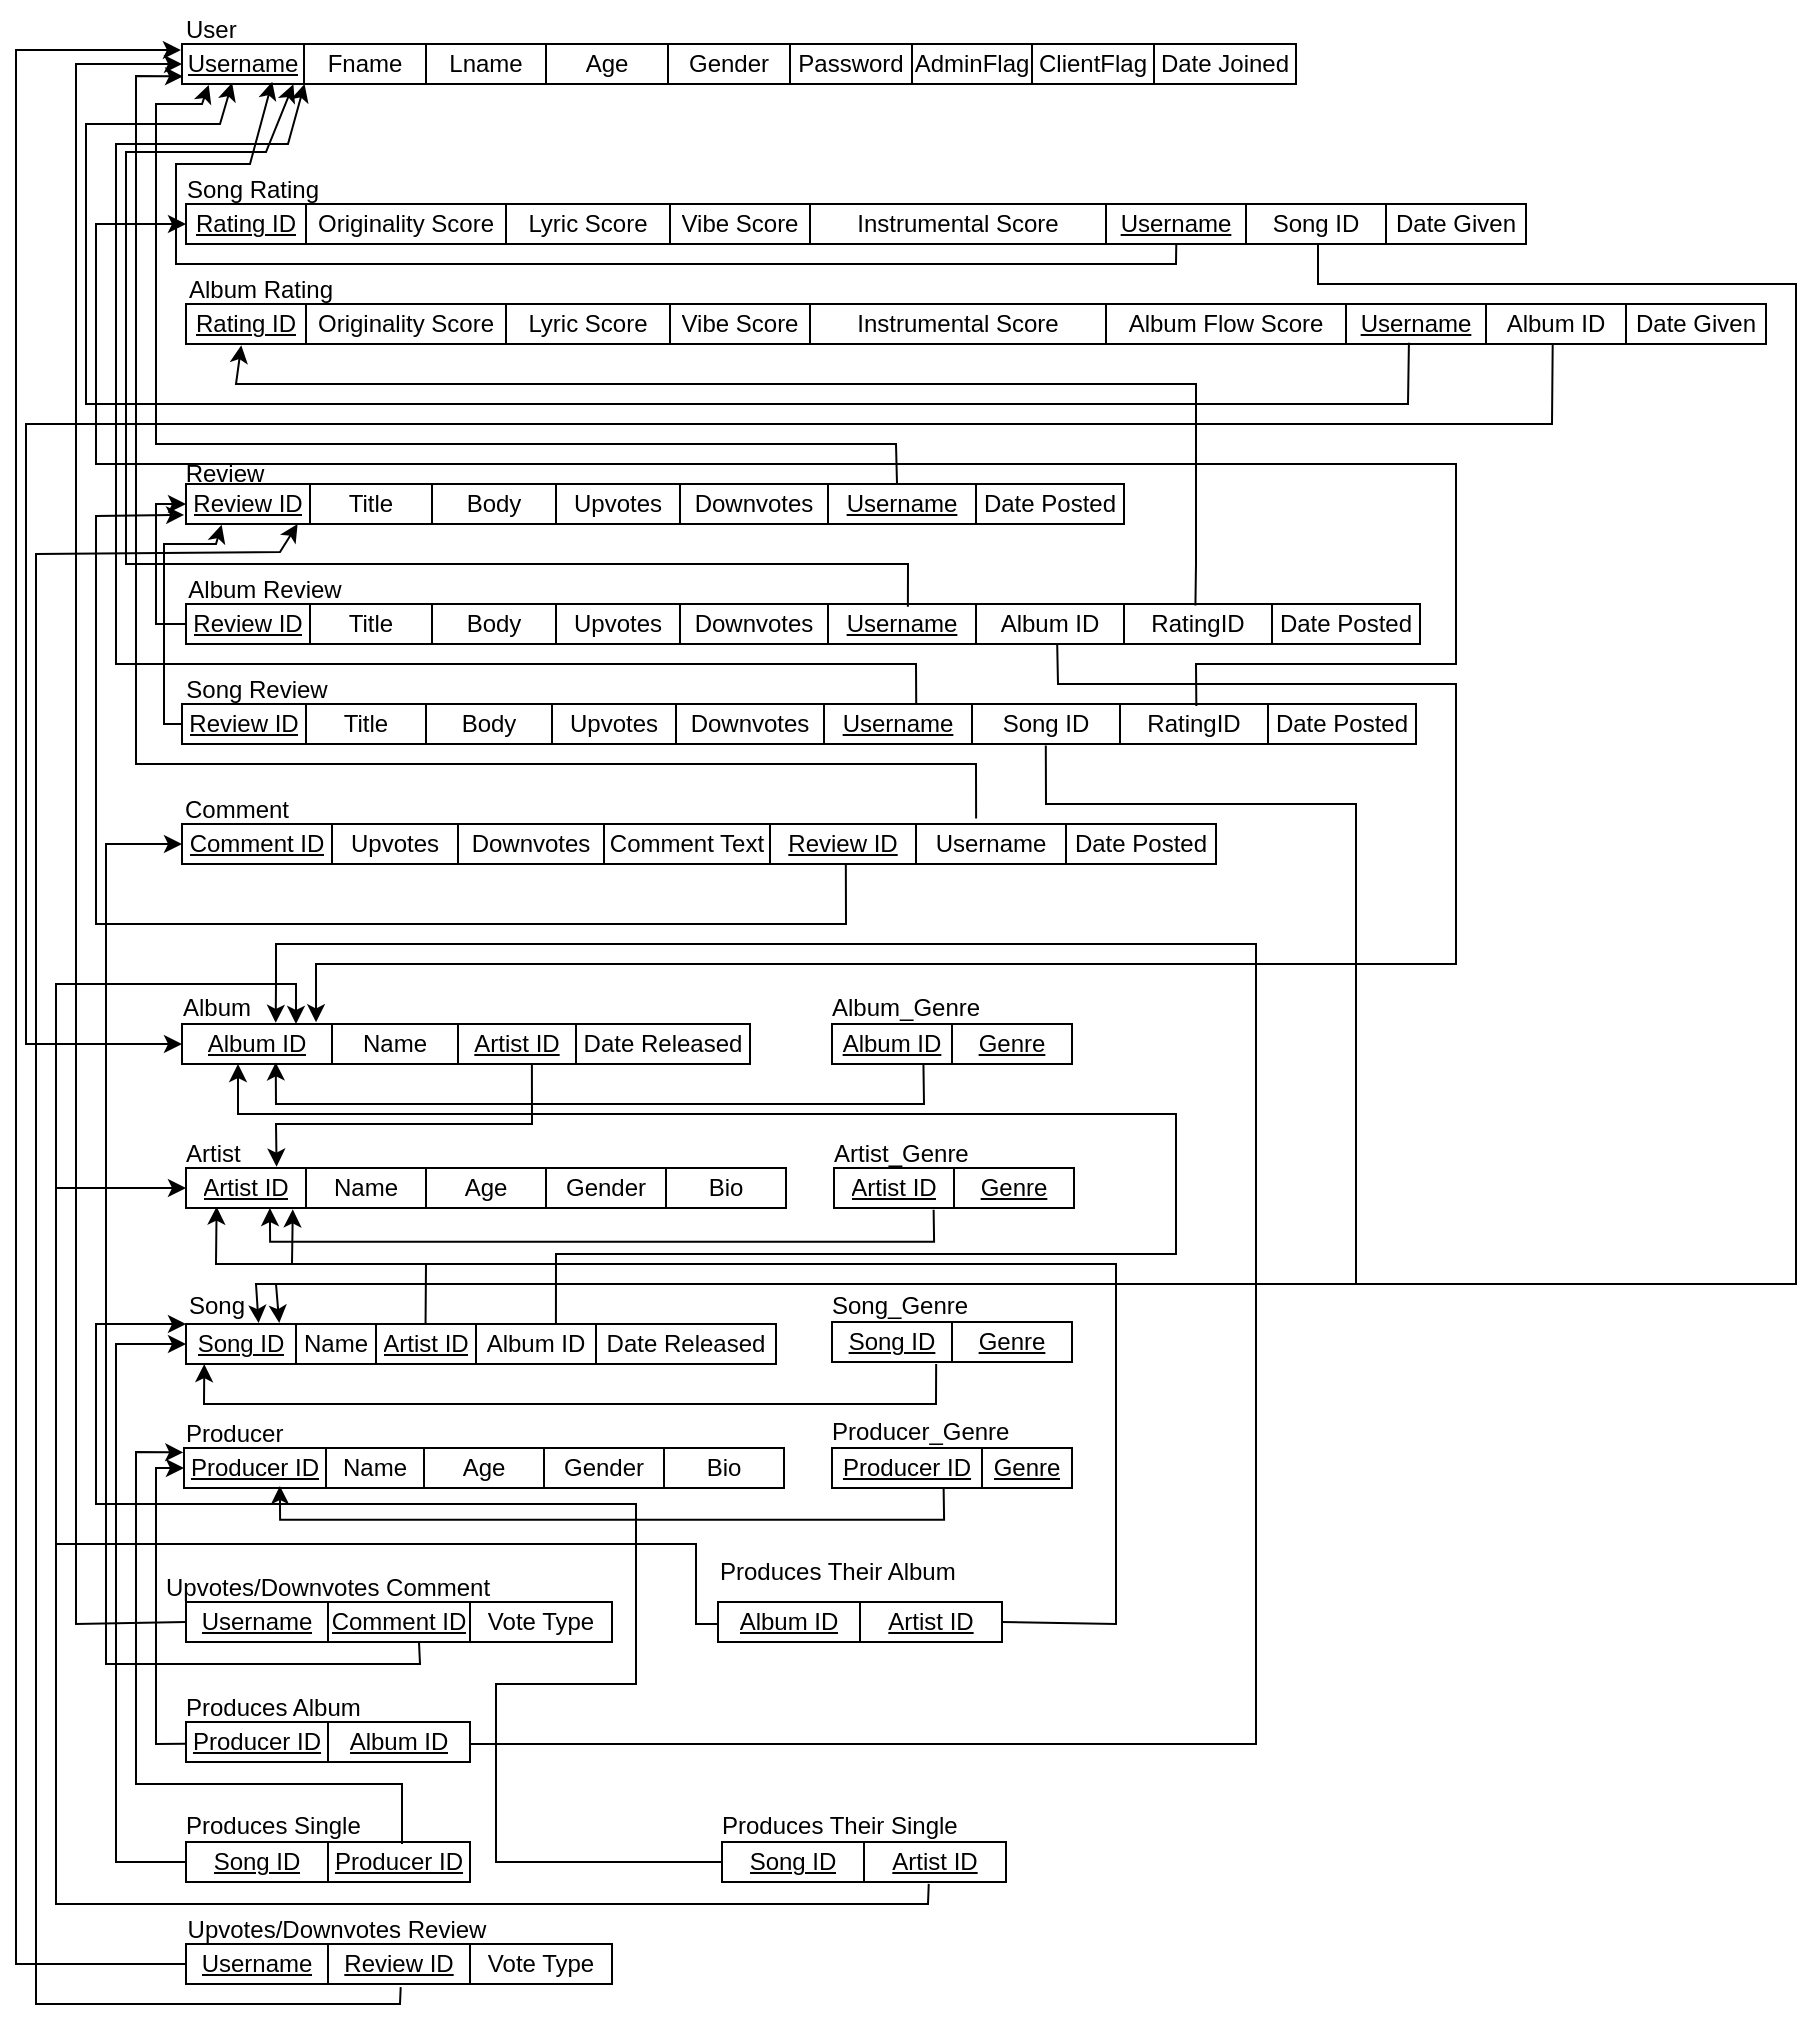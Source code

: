 <mxfile version="22.1.3" type="google">
  <diagram name="Page-1" id="DB03AGHDjhM6YVXL5qPy">
    <mxGraphModel grid="1" page="1" gridSize="10" guides="1" tooltips="1" connect="1" arrows="1" fold="1" pageScale="1" pageWidth="850" pageHeight="1100" math="0" shadow="0">
      <root>
        <mxCell id="0" />
        <mxCell id="1" parent="0" />
        <mxCell id="ljVb3_Cuu5B8RGBBvRsg-8" value="" style="group" connectable="0" vertex="1" parent="1">
          <mxGeometry x="85" y="653" width="190" height="40" as="geometry" />
        </mxCell>
        <mxCell id="ljVb3_Cuu5B8RGBBvRsg-23" value="Artist" style="text;html=1;align=left;verticalAlign=middle;resizable=0;points=[];autosize=1;strokeColor=none;fillColor=none;" vertex="1" parent="ljVb3_Cuu5B8RGBBvRsg-8">
          <mxGeometry x="8" y="-3" width="50" height="30" as="geometry" />
        </mxCell>
        <mxCell id="f8DO7Mmtz-OQgVnMJp8k-1" value="" style="group" connectable="0" vertex="1" parent="1">
          <mxGeometry x="85" y="652" width="190" height="40" as="geometry" />
        </mxCell>
        <mxCell id="f8DO7Mmtz-OQgVnMJp8k-2" value="" style="shape=table;startSize=0;container=1;collapsible=0;childLayout=tableLayout;swimlaneLine=1;" vertex="1" parent="f8DO7Mmtz-OQgVnMJp8k-1">
          <mxGeometry x="10" y="20" width="300" height="20" as="geometry" />
        </mxCell>
        <mxCell id="f8DO7Mmtz-OQgVnMJp8k-3" value="" style="shape=tableRow;horizontal=0;startSize=0;swimlaneHead=0;swimlaneBody=0;strokeColor=inherit;top=0;left=0;bottom=0;right=0;collapsible=0;dropTarget=0;fillColor=none;points=[[0,0.5],[1,0.5]];portConstraint=eastwest;" vertex="1" parent="f8DO7Mmtz-OQgVnMJp8k-2">
          <mxGeometry width="300" height="20" as="geometry" />
        </mxCell>
        <mxCell id="f8DO7Mmtz-OQgVnMJp8k-4" value="&lt;u&gt;Artist ID&lt;/u&gt;" style="shape=partialRectangle;html=1;whiteSpace=wrap;connectable=0;strokeColor=inherit;overflow=hidden;fillColor=none;top=0;left=0;bottom=0;right=0;pointerEvents=1;" vertex="1" parent="f8DO7Mmtz-OQgVnMJp8k-3">
          <mxGeometry width="60" height="20" as="geometry">
            <mxRectangle width="60" height="20" as="alternateBounds" />
          </mxGeometry>
        </mxCell>
        <mxCell id="f8DO7Mmtz-OQgVnMJp8k-5" value="Name" style="shape=partialRectangle;html=1;whiteSpace=wrap;connectable=0;strokeColor=inherit;overflow=hidden;fillColor=none;top=0;left=0;bottom=0;right=0;pointerEvents=1;" vertex="1" parent="f8DO7Mmtz-OQgVnMJp8k-3">
          <mxGeometry x="60" width="60" height="20" as="geometry">
            <mxRectangle width="60" height="20" as="alternateBounds" />
          </mxGeometry>
        </mxCell>
        <mxCell id="f8DO7Mmtz-OQgVnMJp8k-6" value="Age" style="shape=partialRectangle;html=1;whiteSpace=wrap;connectable=0;strokeColor=inherit;overflow=hidden;fillColor=none;top=0;left=0;bottom=0;right=0;pointerEvents=1;" vertex="1" parent="f8DO7Mmtz-OQgVnMJp8k-3">
          <mxGeometry x="120" width="60" height="20" as="geometry">
            <mxRectangle width="60" height="20" as="alternateBounds" />
          </mxGeometry>
        </mxCell>
        <mxCell id="f8DO7Mmtz-OQgVnMJp8k-7" value="Gender" style="shape=partialRectangle;html=1;whiteSpace=wrap;connectable=0;strokeColor=inherit;overflow=hidden;fillColor=none;top=0;left=0;bottom=0;right=0;pointerEvents=1;" vertex="1" parent="f8DO7Mmtz-OQgVnMJp8k-3">
          <mxGeometry x="180" width="60" height="20" as="geometry">
            <mxRectangle width="60" height="20" as="alternateBounds" />
          </mxGeometry>
        </mxCell>
        <mxCell id="f8DO7Mmtz-OQgVnMJp8k-8" value="Bio" style="shape=partialRectangle;html=1;whiteSpace=wrap;connectable=0;strokeColor=inherit;overflow=hidden;fillColor=none;top=0;left=0;bottom=0;right=0;pointerEvents=1;" vertex="1" parent="f8DO7Mmtz-OQgVnMJp8k-3">
          <mxGeometry x="240" width="60" height="20" as="geometry">
            <mxRectangle width="60" height="20" as="alternateBounds" />
          </mxGeometry>
        </mxCell>
        <mxCell id="f8DO7Mmtz-OQgVnMJp8k-16" value="User" style="text;html=1;align=left;verticalAlign=middle;resizable=0;points=[];autosize=1;strokeColor=none;fillColor=none;" vertex="1" parent="1">
          <mxGeometry x="93" y="88" width="50" height="30" as="geometry" />
        </mxCell>
        <mxCell id="ljVb3_Cuu5B8RGBBvRsg-9" value="" style="shape=table;startSize=0;container=1;collapsible=0;childLayout=tableLayout;swimlaneLine=1;" vertex="1" parent="1">
          <mxGeometry x="93" y="110" width="557" height="20" as="geometry" />
        </mxCell>
        <mxCell id="ljVb3_Cuu5B8RGBBvRsg-10" value="" style="shape=tableRow;horizontal=0;startSize=0;swimlaneHead=0;swimlaneBody=0;strokeColor=inherit;top=0;left=0;bottom=0;right=0;collapsible=0;dropTarget=0;fillColor=none;points=[[0,0.5],[1,0.5]];portConstraint=eastwest;" vertex="1" parent="ljVb3_Cuu5B8RGBBvRsg-9">
          <mxGeometry width="557" height="20" as="geometry" />
        </mxCell>
        <mxCell id="ljVb3_Cuu5B8RGBBvRsg-11" value="&lt;u&gt;Username&lt;/u&gt;" style="shape=partialRectangle;html=1;whiteSpace=wrap;connectable=0;strokeColor=inherit;overflow=hidden;fillColor=none;top=0;left=0;bottom=0;right=0;pointerEvents=1;" vertex="1" parent="ljVb3_Cuu5B8RGBBvRsg-10">
          <mxGeometry width="61" height="20" as="geometry">
            <mxRectangle width="61" height="20" as="alternateBounds" />
          </mxGeometry>
        </mxCell>
        <mxCell id="ljVb3_Cuu5B8RGBBvRsg-12" value="Fname" style="shape=partialRectangle;html=1;whiteSpace=wrap;connectable=0;strokeColor=inherit;overflow=hidden;fillColor=none;top=0;left=0;bottom=0;right=0;pointerEvents=1;" vertex="1" parent="ljVb3_Cuu5B8RGBBvRsg-10">
          <mxGeometry x="61" width="61" height="20" as="geometry">
            <mxRectangle width="61" height="20" as="alternateBounds" />
          </mxGeometry>
        </mxCell>
        <mxCell id="VfF2mMgJOJkq_536G33M-2" value="Lname" style="shape=partialRectangle;html=1;whiteSpace=wrap;connectable=0;strokeColor=inherit;overflow=hidden;fillColor=none;top=0;left=0;bottom=0;right=0;pointerEvents=1;" vertex="1" parent="ljVb3_Cuu5B8RGBBvRsg-10">
          <mxGeometry x="122" width="60" height="20" as="geometry">
            <mxRectangle width="60" height="20" as="alternateBounds" />
          </mxGeometry>
        </mxCell>
        <mxCell id="ljVb3_Cuu5B8RGBBvRsg-13" value="Age" style="shape=partialRectangle;html=1;whiteSpace=wrap;connectable=0;strokeColor=inherit;overflow=hidden;fillColor=none;top=0;left=0;bottom=0;right=0;pointerEvents=1;" vertex="1" parent="ljVb3_Cuu5B8RGBBvRsg-10">
          <mxGeometry x="182" width="61" height="20" as="geometry">
            <mxRectangle width="61" height="20" as="alternateBounds" />
          </mxGeometry>
        </mxCell>
        <mxCell id="ljVb3_Cuu5B8RGBBvRsg-14" value="Gender" style="shape=partialRectangle;html=1;whiteSpace=wrap;connectable=0;strokeColor=inherit;overflow=hidden;fillColor=none;top=0;left=0;bottom=0;right=0;pointerEvents=1;" vertex="1" parent="ljVb3_Cuu5B8RGBBvRsg-10">
          <mxGeometry x="243" width="61" height="20" as="geometry">
            <mxRectangle width="61" height="20" as="alternateBounds" />
          </mxGeometry>
        </mxCell>
        <mxCell id="ljVb3_Cuu5B8RGBBvRsg-15" value="Password" style="shape=partialRectangle;html=1;whiteSpace=wrap;connectable=0;strokeColor=inherit;overflow=hidden;fillColor=none;top=0;left=0;bottom=0;right=0;pointerEvents=1;" vertex="1" parent="ljVb3_Cuu5B8RGBBvRsg-10">
          <mxGeometry x="304" width="61" height="20" as="geometry">
            <mxRectangle width="61" height="20" as="alternateBounds" />
          </mxGeometry>
        </mxCell>
        <mxCell id="ljVb3_Cuu5B8RGBBvRsg-16" value="AdminFlag" style="shape=partialRectangle;html=1;whiteSpace=wrap;connectable=0;strokeColor=inherit;overflow=hidden;fillColor=none;top=0;left=0;bottom=0;right=0;pointerEvents=1;" vertex="1" parent="ljVb3_Cuu5B8RGBBvRsg-10">
          <mxGeometry x="365" width="60" height="20" as="geometry">
            <mxRectangle width="60" height="20" as="alternateBounds" />
          </mxGeometry>
        </mxCell>
        <mxCell id="ljVb3_Cuu5B8RGBBvRsg-17" value="ClientFlag" style="shape=partialRectangle;html=1;whiteSpace=wrap;connectable=0;strokeColor=inherit;overflow=hidden;fillColor=none;top=0;left=0;bottom=0;right=0;pointerEvents=1;" vertex="1" parent="ljVb3_Cuu5B8RGBBvRsg-10">
          <mxGeometry x="425" width="61" height="20" as="geometry">
            <mxRectangle width="61" height="20" as="alternateBounds" />
          </mxGeometry>
        </mxCell>
        <mxCell id="QrUUQnAEXTTWMAnBoLvO-11" value="Date Joined" style="shape=partialRectangle;html=1;whiteSpace=wrap;connectable=0;strokeColor=inherit;overflow=hidden;fillColor=none;top=0;left=0;bottom=0;right=0;pointerEvents=1;" vertex="1" parent="ljVb3_Cuu5B8RGBBvRsg-10">
          <mxGeometry x="486" width="71" height="20" as="geometry">
            <mxRectangle width="71" height="20" as="alternateBounds" />
          </mxGeometry>
        </mxCell>
        <mxCell id="CFxeT3Bh_3nWk0Ns5FCH-1" value="" style="shape=table;startSize=0;container=1;collapsible=0;childLayout=tableLayout;" vertex="1" parent="1">
          <mxGeometry x="95" y="240" width="790" height="20" as="geometry" />
        </mxCell>
        <mxCell id="CFxeT3Bh_3nWk0Ns5FCH-2" value="" style="shape=tableRow;horizontal=0;startSize=0;swimlaneHead=0;swimlaneBody=0;strokeColor=inherit;top=0;left=0;bottom=0;right=0;collapsible=0;dropTarget=0;fillColor=none;points=[[0,0.5],[1,0.5]];portConstraint=eastwest;" vertex="1" parent="CFxeT3Bh_3nWk0Ns5FCH-1">
          <mxGeometry width="790" height="20" as="geometry" />
        </mxCell>
        <mxCell id="CFxeT3Bh_3nWk0Ns5FCH-3" value="&lt;u&gt;Rating ID&lt;/u&gt;" style="shape=partialRectangle;html=1;whiteSpace=wrap;connectable=0;strokeColor=inherit;overflow=hidden;fillColor=none;top=0;left=0;bottom=0;right=0;pointerEvents=1;" vertex="1" parent="CFxeT3Bh_3nWk0Ns5FCH-2">
          <mxGeometry width="60" height="20" as="geometry">
            <mxRectangle width="60" height="20" as="alternateBounds" />
          </mxGeometry>
        </mxCell>
        <mxCell id="CFxeT3Bh_3nWk0Ns5FCH-4" value="Originality Score" style="shape=partialRectangle;html=1;whiteSpace=wrap;connectable=0;strokeColor=inherit;overflow=hidden;fillColor=none;top=0;left=0;bottom=0;right=0;pointerEvents=1;" vertex="1" parent="CFxeT3Bh_3nWk0Ns5FCH-2">
          <mxGeometry x="60" width="100" height="20" as="geometry">
            <mxRectangle width="100" height="20" as="alternateBounds" />
          </mxGeometry>
        </mxCell>
        <mxCell id="CFxeT3Bh_3nWk0Ns5FCH-5" value="Lyric Score" style="shape=partialRectangle;html=1;whiteSpace=wrap;connectable=0;strokeColor=inherit;overflow=hidden;fillColor=none;top=0;left=0;bottom=0;right=0;pointerEvents=1;" vertex="1" parent="CFxeT3Bh_3nWk0Ns5FCH-2">
          <mxGeometry x="160" width="82" height="20" as="geometry">
            <mxRectangle width="82" height="20" as="alternateBounds" />
          </mxGeometry>
        </mxCell>
        <mxCell id="CFxeT3Bh_3nWk0Ns5FCH-6" value="Vibe Score" style="shape=partialRectangle;html=1;whiteSpace=wrap;connectable=0;strokeColor=inherit;overflow=hidden;fillColor=none;top=0;left=0;bottom=0;right=0;pointerEvents=1;" vertex="1" parent="CFxeT3Bh_3nWk0Ns5FCH-2">
          <mxGeometry x="242" width="70" height="20" as="geometry">
            <mxRectangle width="70" height="20" as="alternateBounds" />
          </mxGeometry>
        </mxCell>
        <mxCell id="CFxeT3Bh_3nWk0Ns5FCH-7" value="Instrumental Score" style="shape=partialRectangle;html=1;whiteSpace=wrap;connectable=0;strokeColor=inherit;overflow=hidden;fillColor=none;top=0;left=0;bottom=0;right=0;pointerEvents=1;" vertex="1" parent="CFxeT3Bh_3nWk0Ns5FCH-2">
          <mxGeometry x="312" width="148" height="20" as="geometry">
            <mxRectangle width="148" height="20" as="alternateBounds" />
          </mxGeometry>
        </mxCell>
        <mxCell id="CFxeT3Bh_3nWk0Ns5FCH-8" value="Album Flow Score" style="shape=partialRectangle;html=1;whiteSpace=wrap;connectable=0;strokeColor=inherit;overflow=hidden;fillColor=none;top=0;left=0;bottom=0;right=0;pointerEvents=1;" vertex="1" parent="CFxeT3Bh_3nWk0Ns5FCH-2">
          <mxGeometry x="460" width="120" height="20" as="geometry">
            <mxRectangle width="120" height="20" as="alternateBounds" />
          </mxGeometry>
        </mxCell>
        <mxCell id="CFxeT3Bh_3nWk0Ns5FCH-10" value="&lt;u&gt;Username&lt;/u&gt;" style="shape=partialRectangle;html=1;whiteSpace=wrap;connectable=0;strokeColor=inherit;overflow=hidden;fillColor=none;top=0;left=0;bottom=0;right=0;pointerEvents=1;" vertex="1" parent="CFxeT3Bh_3nWk0Ns5FCH-2">
          <mxGeometry x="580" width="70" height="20" as="geometry">
            <mxRectangle width="70" height="20" as="alternateBounds" />
          </mxGeometry>
        </mxCell>
        <mxCell id="CFxeT3Bh_3nWk0Ns5FCH-11" value="&lt;span&gt;Album ID&lt;/span&gt;" style="shape=partialRectangle;html=1;whiteSpace=wrap;connectable=0;strokeColor=inherit;overflow=hidden;fillColor=none;top=0;left=0;bottom=0;right=0;pointerEvents=1;fontStyle=0" vertex="1" parent="CFxeT3Bh_3nWk0Ns5FCH-2">
          <mxGeometry x="650" width="70" height="20" as="geometry">
            <mxRectangle width="70" height="20" as="alternateBounds" />
          </mxGeometry>
        </mxCell>
        <mxCell id="QrUUQnAEXTTWMAnBoLvO-17" value="Date Given" style="shape=partialRectangle;html=1;whiteSpace=wrap;connectable=0;strokeColor=inherit;overflow=hidden;fillColor=none;top=0;left=0;bottom=0;right=0;pointerEvents=1;fontStyle=0" vertex="1" parent="CFxeT3Bh_3nWk0Ns5FCH-2">
          <mxGeometry x="720" width="70" height="20" as="geometry">
            <mxRectangle width="70" height="20" as="alternateBounds" />
          </mxGeometry>
        </mxCell>
        <mxCell id="CFxeT3Bh_3nWk0Ns5FCH-9" value="Album Rating" style="text;html=1;align=center;verticalAlign=middle;resizable=0;points=[];autosize=1;strokeColor=none;fillColor=none;" vertex="1" parent="1">
          <mxGeometry x="82" y="218" width="100" height="30" as="geometry" />
        </mxCell>
        <mxCell id="f8DO7Mmtz-OQgVnMJp8k-17" value="Album Review" style="text;html=1;align=center;verticalAlign=middle;resizable=0;points=[];autosize=1;strokeColor=none;fillColor=none;" vertex="1" parent="1">
          <mxGeometry x="84" y="368" width="100" height="30" as="geometry" />
        </mxCell>
        <mxCell id="f8DO7Mmtz-OQgVnMJp8k-25" value="" style="shape=table;startSize=0;container=1;collapsible=0;childLayout=tableLayout;swimlaneLine=1;" vertex="1" parent="1">
          <mxGeometry x="95" y="390" width="617" height="20" as="geometry" />
        </mxCell>
        <mxCell id="f8DO7Mmtz-OQgVnMJp8k-26" value="" style="shape=tableRow;horizontal=0;startSize=0;swimlaneHead=0;swimlaneBody=0;strokeColor=inherit;top=0;left=0;bottom=0;right=0;collapsible=0;dropTarget=0;fillColor=none;points=[[0,0.5],[1,0.5]];portConstraint=eastwest;" vertex="1" parent="f8DO7Mmtz-OQgVnMJp8k-25">
          <mxGeometry width="617" height="20" as="geometry" />
        </mxCell>
        <mxCell id="f8DO7Mmtz-OQgVnMJp8k-27" value="&lt;u&gt;Review ID&lt;/u&gt;" style="shape=partialRectangle;html=1;whiteSpace=wrap;connectable=0;strokeColor=inherit;overflow=hidden;fillColor=none;top=0;left=0;bottom=0;right=0;pointerEvents=1;" vertex="1" parent="f8DO7Mmtz-OQgVnMJp8k-26">
          <mxGeometry width="62" height="20" as="geometry">
            <mxRectangle width="62" height="20" as="alternateBounds" />
          </mxGeometry>
        </mxCell>
        <mxCell id="f8DO7Mmtz-OQgVnMJp8k-28" value="Title" style="shape=partialRectangle;html=1;whiteSpace=wrap;connectable=0;strokeColor=inherit;overflow=hidden;fillColor=none;top=0;left=0;bottom=0;right=0;pointerEvents=1;" vertex="1" parent="f8DO7Mmtz-OQgVnMJp8k-26">
          <mxGeometry x="62" width="61" height="20" as="geometry">
            <mxRectangle width="61" height="20" as="alternateBounds" />
          </mxGeometry>
        </mxCell>
        <mxCell id="f8DO7Mmtz-OQgVnMJp8k-29" value="Body" style="shape=partialRectangle;html=1;whiteSpace=wrap;connectable=0;strokeColor=inherit;overflow=hidden;fillColor=none;top=0;left=0;bottom=0;right=0;pointerEvents=1;" vertex="1" parent="f8DO7Mmtz-OQgVnMJp8k-26">
          <mxGeometry x="123" width="62" height="20" as="geometry">
            <mxRectangle width="62" height="20" as="alternateBounds" />
          </mxGeometry>
        </mxCell>
        <mxCell id="f8DO7Mmtz-OQgVnMJp8k-30" value="Upvotes" style="shape=partialRectangle;html=1;whiteSpace=wrap;connectable=0;strokeColor=inherit;overflow=hidden;fillColor=none;top=0;left=0;bottom=0;right=0;pointerEvents=1;" vertex="1" parent="f8DO7Mmtz-OQgVnMJp8k-26">
          <mxGeometry x="185" width="62" height="20" as="geometry">
            <mxRectangle width="62" height="20" as="alternateBounds" />
          </mxGeometry>
        </mxCell>
        <mxCell id="f8DO7Mmtz-OQgVnMJp8k-31" value="Downvotes" style="shape=partialRectangle;html=1;whiteSpace=wrap;connectable=0;strokeColor=inherit;overflow=hidden;fillColor=none;top=0;left=0;bottom=0;right=0;pointerEvents=1;" vertex="1" parent="f8DO7Mmtz-OQgVnMJp8k-26">
          <mxGeometry x="247" width="74" height="20" as="geometry">
            <mxRectangle width="74" height="20" as="alternateBounds" />
          </mxGeometry>
        </mxCell>
        <mxCell id="f8DO7Mmtz-OQgVnMJp8k-48" value="Username" style="shape=partialRectangle;html=1;whiteSpace=wrap;connectable=0;strokeColor=inherit;overflow=hidden;fillColor=none;top=0;left=0;bottom=0;right=0;pointerEvents=1;fontStyle=4" vertex="1" parent="f8DO7Mmtz-OQgVnMJp8k-26">
          <mxGeometry x="321" width="74" height="20" as="geometry">
            <mxRectangle width="74" height="20" as="alternateBounds" />
          </mxGeometry>
        </mxCell>
        <mxCell id="ljVb3_Cuu5B8RGBBvRsg-159" value="Album ID" style="shape=partialRectangle;html=1;whiteSpace=wrap;connectable=0;strokeColor=inherit;overflow=hidden;fillColor=none;top=0;left=0;bottom=0;right=0;pointerEvents=1;fontStyle=0" vertex="1" parent="f8DO7Mmtz-OQgVnMJp8k-26">
          <mxGeometry x="395" width="74" height="20" as="geometry">
            <mxRectangle width="74" height="20" as="alternateBounds" />
          </mxGeometry>
        </mxCell>
        <mxCell id="CFxeT3Bh_3nWk0Ns5FCH-47" value="RatingID" style="shape=partialRectangle;html=1;whiteSpace=wrap;connectable=0;strokeColor=inherit;overflow=hidden;fillColor=none;top=0;left=0;bottom=0;right=0;pointerEvents=1;fontStyle=0" vertex="1" parent="f8DO7Mmtz-OQgVnMJp8k-26">
          <mxGeometry x="469" width="74" height="20" as="geometry">
            <mxRectangle width="74" height="20" as="alternateBounds" />
          </mxGeometry>
        </mxCell>
        <mxCell id="QrUUQnAEXTTWMAnBoLvO-24" value="Date Posted" style="shape=partialRectangle;html=1;whiteSpace=wrap;connectable=0;strokeColor=inherit;overflow=hidden;fillColor=none;top=0;left=0;bottom=0;right=0;pointerEvents=1;fontStyle=0" vertex="1" parent="f8DO7Mmtz-OQgVnMJp8k-26">
          <mxGeometry x="543" width="74" height="20" as="geometry">
            <mxRectangle width="74" height="20" as="alternateBounds" />
          </mxGeometry>
        </mxCell>
        <mxCell id="ljVb3_Cuu5B8RGBBvRsg-73" value="" style="shape=table;startSize=0;container=1;collapsible=0;childLayout=tableLayout;swimlaneLine=1;" vertex="1" parent="1">
          <mxGeometry x="419" y="672" width="120" height="20" as="geometry" />
        </mxCell>
        <mxCell id="ljVb3_Cuu5B8RGBBvRsg-74" value="" style="shape=tableRow;horizontal=0;startSize=0;swimlaneHead=0;swimlaneBody=0;strokeColor=inherit;top=0;left=0;bottom=0;right=0;collapsible=0;dropTarget=0;fillColor=none;points=[[0,0.5],[1,0.5]];portConstraint=eastwest;" vertex="1" parent="ljVb3_Cuu5B8RGBBvRsg-73">
          <mxGeometry width="120" height="20" as="geometry" />
        </mxCell>
        <mxCell id="ljVb3_Cuu5B8RGBBvRsg-75" value="&lt;u&gt;Artist ID&lt;/u&gt;" style="shape=partialRectangle;html=1;whiteSpace=wrap;connectable=0;strokeColor=inherit;overflow=hidden;fillColor=none;top=0;left=0;bottom=0;right=0;pointerEvents=1;" vertex="1" parent="ljVb3_Cuu5B8RGBBvRsg-74">
          <mxGeometry width="60" height="20" as="geometry">
            <mxRectangle width="60" height="20" as="alternateBounds" />
          </mxGeometry>
        </mxCell>
        <mxCell id="ljVb3_Cuu5B8RGBBvRsg-76" value="Genre" style="shape=partialRectangle;html=1;whiteSpace=wrap;connectable=0;strokeColor=inherit;overflow=hidden;fillColor=none;top=0;left=0;bottom=0;right=0;pointerEvents=1;fontStyle=4" vertex="1" parent="ljVb3_Cuu5B8RGBBvRsg-74">
          <mxGeometry x="60" width="60" height="20" as="geometry">
            <mxRectangle width="60" height="20" as="alternateBounds" />
          </mxGeometry>
        </mxCell>
        <mxCell id="ljVb3_Cuu5B8RGBBvRsg-71" value="Artist_Genre" style="text;html=1;align=left;verticalAlign=middle;resizable=0;points=[];autosize=1;strokeColor=none;fillColor=none;" vertex="1" parent="1">
          <mxGeometry x="417" y="650" width="90" height="30" as="geometry" />
        </mxCell>
        <mxCell id="CFxeT3Bh_3nWk0Ns5FCH-12" value="" style="endArrow=classic;html=1;rounded=0;exitX=0.774;exitY=0.969;exitDx=0;exitDy=0;exitPerimeter=0;entryX=0.045;entryY=0.971;entryDx=0;entryDy=0;entryPerimeter=0;" edge="1" parent="1" source="CFxeT3Bh_3nWk0Ns5FCH-2" target="ljVb3_Cuu5B8RGBBvRsg-10">
          <mxGeometry width="50" height="50" relative="1" as="geometry">
            <mxPoint x="445" y="320" as="sourcePoint" />
            <mxPoint x="495" y="270" as="targetPoint" />
            <Array as="points">
              <mxPoint x="706" y="290" />
              <mxPoint x="45" y="290" />
              <mxPoint x="45" y="150" />
              <mxPoint x="112" y="150" />
            </Array>
          </mxGeometry>
        </mxCell>
        <mxCell id="f8DO7Mmtz-OQgVnMJp8k-35" value="" style="shape=table;startSize=0;container=1;collapsible=0;childLayout=tableLayout;swimlaneLine=1;" vertex="1" parent="1">
          <mxGeometry x="93" y="440" width="617" height="20" as="geometry" />
        </mxCell>
        <mxCell id="f8DO7Mmtz-OQgVnMJp8k-36" value="" style="shape=tableRow;horizontal=0;startSize=0;swimlaneHead=0;swimlaneBody=0;strokeColor=inherit;top=0;left=0;bottom=0;right=0;collapsible=0;dropTarget=0;fillColor=none;points=[[0,0.5],[1,0.5]];portConstraint=eastwest;" vertex="1" parent="f8DO7Mmtz-OQgVnMJp8k-35">
          <mxGeometry width="617" height="20" as="geometry" />
        </mxCell>
        <mxCell id="f8DO7Mmtz-OQgVnMJp8k-37" value="&lt;u&gt;Review ID&lt;/u&gt;" style="shape=partialRectangle;html=1;whiteSpace=wrap;connectable=0;strokeColor=inherit;overflow=hidden;fillColor=none;top=0;left=0;bottom=0;right=0;pointerEvents=1;" vertex="1" parent="f8DO7Mmtz-OQgVnMJp8k-36">
          <mxGeometry width="62" height="20" as="geometry">
            <mxRectangle width="62" height="20" as="alternateBounds" />
          </mxGeometry>
        </mxCell>
        <mxCell id="f8DO7Mmtz-OQgVnMJp8k-38" value="Title" style="shape=partialRectangle;html=1;whiteSpace=wrap;connectable=0;strokeColor=inherit;overflow=hidden;fillColor=none;top=0;left=0;bottom=0;right=0;pointerEvents=1;" vertex="1" parent="f8DO7Mmtz-OQgVnMJp8k-36">
          <mxGeometry x="62" width="60" height="20" as="geometry">
            <mxRectangle width="60" height="20" as="alternateBounds" />
          </mxGeometry>
        </mxCell>
        <mxCell id="f8DO7Mmtz-OQgVnMJp8k-39" value="Body" style="shape=partialRectangle;html=1;whiteSpace=wrap;connectable=0;strokeColor=inherit;overflow=hidden;fillColor=none;top=0;left=0;bottom=0;right=0;pointerEvents=1;" vertex="1" parent="f8DO7Mmtz-OQgVnMJp8k-36">
          <mxGeometry x="122" width="63" height="20" as="geometry">
            <mxRectangle width="63" height="20" as="alternateBounds" />
          </mxGeometry>
        </mxCell>
        <mxCell id="f8DO7Mmtz-OQgVnMJp8k-40" value="Upvotes" style="shape=partialRectangle;html=1;whiteSpace=wrap;connectable=0;strokeColor=inherit;overflow=hidden;fillColor=none;top=0;left=0;bottom=0;right=0;pointerEvents=1;" vertex="1" parent="f8DO7Mmtz-OQgVnMJp8k-36">
          <mxGeometry x="185" width="62" height="20" as="geometry">
            <mxRectangle width="62" height="20" as="alternateBounds" />
          </mxGeometry>
        </mxCell>
        <mxCell id="f8DO7Mmtz-OQgVnMJp8k-41" value="Downvotes" style="shape=partialRectangle;html=1;whiteSpace=wrap;connectable=0;strokeColor=inherit;overflow=hidden;fillColor=none;top=0;left=0;bottom=0;right=0;pointerEvents=1;" vertex="1" parent="f8DO7Mmtz-OQgVnMJp8k-36">
          <mxGeometry x="247" width="74" height="20" as="geometry">
            <mxRectangle width="74" height="20" as="alternateBounds" />
          </mxGeometry>
        </mxCell>
        <mxCell id="f8DO7Mmtz-OQgVnMJp8k-49" value="Username" style="shape=partialRectangle;html=1;whiteSpace=wrap;connectable=0;strokeColor=inherit;overflow=hidden;fillColor=none;top=0;left=0;bottom=0;right=0;pointerEvents=1;fontStyle=4" vertex="1" parent="f8DO7Mmtz-OQgVnMJp8k-36">
          <mxGeometry x="321" width="74" height="20" as="geometry">
            <mxRectangle width="74" height="20" as="alternateBounds" />
          </mxGeometry>
        </mxCell>
        <mxCell id="ljVb3_Cuu5B8RGBBvRsg-160" value="Song ID" style="shape=partialRectangle;html=1;whiteSpace=wrap;connectable=0;strokeColor=inherit;overflow=hidden;fillColor=none;top=0;left=0;bottom=0;right=0;pointerEvents=1;fontStyle=0" vertex="1" parent="f8DO7Mmtz-OQgVnMJp8k-36">
          <mxGeometry x="395" width="74" height="20" as="geometry">
            <mxRectangle width="74" height="20" as="alternateBounds" />
          </mxGeometry>
        </mxCell>
        <mxCell id="CFxeT3Bh_3nWk0Ns5FCH-49" value="RatingID" style="shape=partialRectangle;html=1;whiteSpace=wrap;connectable=0;strokeColor=inherit;overflow=hidden;fillColor=none;top=0;left=0;bottom=0;right=0;pointerEvents=1;fontStyle=0" vertex="1" parent="f8DO7Mmtz-OQgVnMJp8k-36">
          <mxGeometry x="469" width="74" height="20" as="geometry">
            <mxRectangle width="74" height="20" as="alternateBounds" />
          </mxGeometry>
        </mxCell>
        <mxCell id="QrUUQnAEXTTWMAnBoLvO-28" value="Date Posted" style="shape=partialRectangle;html=1;whiteSpace=wrap;connectable=0;strokeColor=inherit;overflow=hidden;fillColor=none;top=0;left=0;bottom=0;right=0;pointerEvents=1;fontStyle=0" vertex="1" parent="f8DO7Mmtz-OQgVnMJp8k-36">
          <mxGeometry x="543" width="74" height="20" as="geometry">
            <mxRectangle width="74" height="20" as="alternateBounds" />
          </mxGeometry>
        </mxCell>
        <mxCell id="f8DO7Mmtz-OQgVnMJp8k-34" value="Song Review" style="text;html=1;align=center;verticalAlign=middle;resizable=0;points=[];autosize=1;strokeColor=none;fillColor=none;" vertex="1" parent="1">
          <mxGeometry x="85" y="418" width="90" height="30" as="geometry" />
        </mxCell>
        <mxCell id="f8DO7Mmtz-OQgVnMJp8k-50" value="Song Rating" style="text;html=1;align=center;verticalAlign=middle;resizable=0;points=[];autosize=1;strokeColor=none;fillColor=none;" vertex="1" parent="1">
          <mxGeometry x="83" y="168" width="90" height="30" as="geometry" />
        </mxCell>
        <mxCell id="f8DO7Mmtz-OQgVnMJp8k-51" value="" style="shape=table;startSize=0;container=1;collapsible=0;childLayout=tableLayout;" vertex="1" parent="1">
          <mxGeometry x="95" y="190" width="670" height="20" as="geometry" />
        </mxCell>
        <mxCell id="f8DO7Mmtz-OQgVnMJp8k-52" value="" style="shape=tableRow;horizontal=0;startSize=0;swimlaneHead=0;swimlaneBody=0;strokeColor=inherit;top=0;left=0;bottom=0;right=0;collapsible=0;dropTarget=0;fillColor=none;points=[[0,0.5],[1,0.5]];portConstraint=eastwest;" vertex="1" parent="f8DO7Mmtz-OQgVnMJp8k-51">
          <mxGeometry width="670" height="20" as="geometry" />
        </mxCell>
        <mxCell id="f8DO7Mmtz-OQgVnMJp8k-53" value="&lt;u&gt;Rating ID&lt;/u&gt;" style="shape=partialRectangle;html=1;whiteSpace=wrap;connectable=0;strokeColor=inherit;overflow=hidden;fillColor=none;top=0;left=0;bottom=0;right=0;pointerEvents=1;" vertex="1" parent="f8DO7Mmtz-OQgVnMJp8k-52">
          <mxGeometry width="60" height="20" as="geometry">
            <mxRectangle width="60" height="20" as="alternateBounds" />
          </mxGeometry>
        </mxCell>
        <mxCell id="f8DO7Mmtz-OQgVnMJp8k-54" value="Originality Score" style="shape=partialRectangle;html=1;whiteSpace=wrap;connectable=0;strokeColor=inherit;overflow=hidden;fillColor=none;top=0;left=0;bottom=0;right=0;pointerEvents=1;" vertex="1" parent="f8DO7Mmtz-OQgVnMJp8k-52">
          <mxGeometry x="60" width="100" height="20" as="geometry">
            <mxRectangle width="100" height="20" as="alternateBounds" />
          </mxGeometry>
        </mxCell>
        <mxCell id="f8DO7Mmtz-OQgVnMJp8k-55" value="Lyric Score" style="shape=partialRectangle;html=1;whiteSpace=wrap;connectable=0;strokeColor=inherit;overflow=hidden;fillColor=none;top=0;left=0;bottom=0;right=0;pointerEvents=1;" vertex="1" parent="f8DO7Mmtz-OQgVnMJp8k-52">
          <mxGeometry x="160" width="82" height="20" as="geometry">
            <mxRectangle width="82" height="20" as="alternateBounds" />
          </mxGeometry>
        </mxCell>
        <mxCell id="f8DO7Mmtz-OQgVnMJp8k-56" value="Vibe Score" style="shape=partialRectangle;html=1;whiteSpace=wrap;connectable=0;strokeColor=inherit;overflow=hidden;fillColor=none;top=0;left=0;bottom=0;right=0;pointerEvents=1;" vertex="1" parent="f8DO7Mmtz-OQgVnMJp8k-52">
          <mxGeometry x="242" width="70" height="20" as="geometry">
            <mxRectangle width="70" height="20" as="alternateBounds" />
          </mxGeometry>
        </mxCell>
        <mxCell id="f8DO7Mmtz-OQgVnMJp8k-57" value="Instrumental Score" style="shape=partialRectangle;html=1;whiteSpace=wrap;connectable=0;strokeColor=inherit;overflow=hidden;fillColor=none;top=0;left=0;bottom=0;right=0;pointerEvents=1;" vertex="1" parent="f8DO7Mmtz-OQgVnMJp8k-52">
          <mxGeometry x="312" width="148" height="20" as="geometry">
            <mxRectangle width="148" height="20" as="alternateBounds" />
          </mxGeometry>
        </mxCell>
        <mxCell id="f8DO7Mmtz-OQgVnMJp8k-59" value="&lt;u&gt;Username&lt;/u&gt;" style="shape=partialRectangle;html=1;whiteSpace=wrap;connectable=0;strokeColor=inherit;overflow=hidden;fillColor=none;top=0;left=0;bottom=0;right=0;pointerEvents=1;" vertex="1" parent="f8DO7Mmtz-OQgVnMJp8k-52">
          <mxGeometry x="460" width="70" height="20" as="geometry">
            <mxRectangle width="70" height="20" as="alternateBounds" />
          </mxGeometry>
        </mxCell>
        <mxCell id="f8DO7Mmtz-OQgVnMJp8k-60" value="&lt;span&gt;Song ID&lt;/span&gt;" style="shape=partialRectangle;html=1;whiteSpace=wrap;connectable=0;strokeColor=inherit;overflow=hidden;fillColor=none;top=0;left=0;bottom=0;right=0;pointerEvents=1;fontStyle=0" vertex="1" parent="f8DO7Mmtz-OQgVnMJp8k-52">
          <mxGeometry x="530" width="70" height="20" as="geometry">
            <mxRectangle width="70" height="20" as="alternateBounds" />
          </mxGeometry>
        </mxCell>
        <mxCell id="QrUUQnAEXTTWMAnBoLvO-13" value="Date Given" style="shape=partialRectangle;html=1;whiteSpace=wrap;connectable=0;strokeColor=inherit;overflow=hidden;fillColor=none;top=0;left=0;bottom=0;right=0;pointerEvents=1;fontStyle=0" vertex="1" parent="f8DO7Mmtz-OQgVnMJp8k-52">
          <mxGeometry x="600" width="70" height="20" as="geometry">
            <mxRectangle width="70" height="20" as="alternateBounds" />
          </mxGeometry>
        </mxCell>
        <mxCell id="f8DO7Mmtz-OQgVnMJp8k-61" value="Comment" style="text;html=1;align=center;verticalAlign=middle;resizable=0;points=[];autosize=1;strokeColor=none;fillColor=none;" vertex="1" parent="1">
          <mxGeometry x="80" y="478" width="80" height="30" as="geometry" />
        </mxCell>
        <mxCell id="f8DO7Mmtz-OQgVnMJp8k-62" value="" style="shape=table;startSize=0;container=1;collapsible=0;childLayout=tableLayout;swimlaneLine=1;" vertex="1" parent="1">
          <mxGeometry x="93" y="500" width="517" height="20" as="geometry" />
        </mxCell>
        <mxCell id="f8DO7Mmtz-OQgVnMJp8k-63" value="" style="shape=tableRow;horizontal=0;startSize=0;swimlaneHead=0;swimlaneBody=0;strokeColor=inherit;top=0;left=0;bottom=0;right=0;collapsible=0;dropTarget=0;fillColor=none;points=[[0,0.5],[1,0.5]];portConstraint=eastwest;" vertex="1" parent="f8DO7Mmtz-OQgVnMJp8k-62">
          <mxGeometry width="517" height="20" as="geometry" />
        </mxCell>
        <mxCell id="f8DO7Mmtz-OQgVnMJp8k-64" value="&lt;u&gt;Comment ID&lt;/u&gt;" style="shape=partialRectangle;html=1;whiteSpace=wrap;connectable=0;strokeColor=inherit;overflow=hidden;fillColor=none;top=0;left=0;bottom=0;right=0;pointerEvents=1;" vertex="1" parent="f8DO7Mmtz-OQgVnMJp8k-63">
          <mxGeometry width="75" height="20" as="geometry">
            <mxRectangle width="75" height="20" as="alternateBounds" />
          </mxGeometry>
        </mxCell>
        <mxCell id="f8DO7Mmtz-OQgVnMJp8k-65" value="Upvotes" style="shape=partialRectangle;html=1;whiteSpace=wrap;connectable=0;strokeColor=inherit;overflow=hidden;fillColor=none;top=0;left=0;bottom=0;right=0;pointerEvents=1;" vertex="1" parent="f8DO7Mmtz-OQgVnMJp8k-63">
          <mxGeometry x="75" width="63" height="20" as="geometry">
            <mxRectangle width="63" height="20" as="alternateBounds" />
          </mxGeometry>
        </mxCell>
        <mxCell id="f8DO7Mmtz-OQgVnMJp8k-66" value="Downvotes" style="shape=partialRectangle;html=1;whiteSpace=wrap;connectable=0;strokeColor=inherit;overflow=hidden;fillColor=none;top=0;left=0;bottom=0;right=0;pointerEvents=1;" vertex="1" parent="f8DO7Mmtz-OQgVnMJp8k-63">
          <mxGeometry x="138" width="73" height="20" as="geometry">
            <mxRectangle width="73" height="20" as="alternateBounds" />
          </mxGeometry>
        </mxCell>
        <mxCell id="f8DO7Mmtz-OQgVnMJp8k-67" value="Comment Text" style="shape=partialRectangle;html=1;whiteSpace=wrap;connectable=0;strokeColor=inherit;overflow=hidden;fillColor=none;top=0;left=0;bottom=0;right=0;pointerEvents=1;" vertex="1" parent="f8DO7Mmtz-OQgVnMJp8k-63">
          <mxGeometry x="211" width="83" height="20" as="geometry">
            <mxRectangle width="83" height="20" as="alternateBounds" />
          </mxGeometry>
        </mxCell>
        <mxCell id="f8DO7Mmtz-OQgVnMJp8k-68" value="Review ID" style="shape=partialRectangle;html=1;whiteSpace=wrap;connectable=0;strokeColor=inherit;overflow=hidden;fillColor=none;top=0;left=0;bottom=0;right=0;pointerEvents=1;fontStyle=4" vertex="1" parent="f8DO7Mmtz-OQgVnMJp8k-63">
          <mxGeometry x="294" width="73" height="20" as="geometry">
            <mxRectangle width="73" height="20" as="alternateBounds" />
          </mxGeometry>
        </mxCell>
        <mxCell id="f8DO7Mmtz-OQgVnMJp8k-69" value="Username" style="shape=partialRectangle;html=1;whiteSpace=wrap;connectable=0;strokeColor=inherit;overflow=hidden;fillColor=none;top=0;left=0;bottom=0;right=0;pointerEvents=1;fontStyle=0" vertex="1" parent="f8DO7Mmtz-OQgVnMJp8k-63">
          <mxGeometry x="367" width="75" height="20" as="geometry">
            <mxRectangle width="75" height="20" as="alternateBounds" />
          </mxGeometry>
        </mxCell>
        <mxCell id="QrUUQnAEXTTWMAnBoLvO-29" value="Date Posted" style="shape=partialRectangle;html=1;whiteSpace=wrap;connectable=0;strokeColor=inherit;overflow=hidden;fillColor=none;top=0;left=0;bottom=0;right=0;pointerEvents=1;fontStyle=0" vertex="1" parent="f8DO7Mmtz-OQgVnMJp8k-63">
          <mxGeometry x="442" width="75" height="20" as="geometry">
            <mxRectangle width="75" height="20" as="alternateBounds" />
          </mxGeometry>
        </mxCell>
        <mxCell id="f8DO7Mmtz-OQgVnMJp8k-71" value="Album" style="text;html=1;align=center;verticalAlign=middle;resizable=0;points=[];autosize=1;strokeColor=none;fillColor=none;" vertex="1" parent="1">
          <mxGeometry x="80" y="577" width="60" height="30" as="geometry" />
        </mxCell>
        <mxCell id="f8DO7Mmtz-OQgVnMJp8k-72" value="" style="shape=table;startSize=0;container=1;collapsible=0;childLayout=tableLayout;swimlaneLine=1;" vertex="1" parent="1">
          <mxGeometry x="93" y="600" width="284" height="20" as="geometry" />
        </mxCell>
        <mxCell id="f8DO7Mmtz-OQgVnMJp8k-73" value="" style="shape=tableRow;horizontal=0;startSize=0;swimlaneHead=0;swimlaneBody=0;strokeColor=inherit;top=0;left=0;bottom=0;right=0;collapsible=0;dropTarget=0;fillColor=none;points=[[0,0.5],[1,0.5]];portConstraint=eastwest;" vertex="1" parent="f8DO7Mmtz-OQgVnMJp8k-72">
          <mxGeometry width="284" height="20" as="geometry" />
        </mxCell>
        <mxCell id="f8DO7Mmtz-OQgVnMJp8k-74" value="&lt;u&gt;Album ID&lt;/u&gt;" style="shape=partialRectangle;html=1;whiteSpace=wrap;connectable=0;strokeColor=inherit;overflow=hidden;fillColor=none;top=0;left=0;bottom=0;right=0;pointerEvents=1;" vertex="1" parent="f8DO7Mmtz-OQgVnMJp8k-73">
          <mxGeometry width="75" height="20" as="geometry">
            <mxRectangle width="75" height="20" as="alternateBounds" />
          </mxGeometry>
        </mxCell>
        <mxCell id="f8DO7Mmtz-OQgVnMJp8k-75" value="Name" style="shape=partialRectangle;html=1;whiteSpace=wrap;connectable=0;strokeColor=inherit;overflow=hidden;fillColor=none;top=0;left=0;bottom=0;right=0;pointerEvents=1;" vertex="1" parent="f8DO7Mmtz-OQgVnMJp8k-73">
          <mxGeometry x="75" width="63" height="20" as="geometry">
            <mxRectangle width="63" height="20" as="alternateBounds" />
          </mxGeometry>
        </mxCell>
        <mxCell id="f8DO7Mmtz-OQgVnMJp8k-76" value="Artist ID" style="shape=partialRectangle;html=1;whiteSpace=wrap;connectable=0;strokeColor=inherit;overflow=hidden;fillColor=none;top=0;left=0;bottom=0;right=0;pointerEvents=1;fontStyle=4" vertex="1" parent="f8DO7Mmtz-OQgVnMJp8k-73">
          <mxGeometry x="138" width="59" height="20" as="geometry">
            <mxRectangle width="59" height="20" as="alternateBounds" />
          </mxGeometry>
        </mxCell>
        <mxCell id="QrUUQnAEXTTWMAnBoLvO-31" value="Date Released" style="shape=partialRectangle;html=1;whiteSpace=wrap;connectable=0;strokeColor=inherit;overflow=hidden;fillColor=none;top=0;left=0;bottom=0;right=0;pointerEvents=1;fontStyle=0" vertex="1" parent="f8DO7Mmtz-OQgVnMJp8k-73">
          <mxGeometry x="197" width="87" height="20" as="geometry">
            <mxRectangle width="87" height="20" as="alternateBounds" />
          </mxGeometry>
        </mxCell>
        <mxCell id="f8DO7Mmtz-OQgVnMJp8k-80" value="Album_Genre" style="text;html=1;align=left;verticalAlign=middle;resizable=0;points=[];autosize=1;strokeColor=none;fillColor=none;" vertex="1" parent="1">
          <mxGeometry x="416" y="577" width="100" height="30" as="geometry" />
        </mxCell>
        <mxCell id="CFxeT3Bh_3nWk0Ns5FCH-13" value="" style="endArrow=classic;html=1;rounded=0;exitX=0.865;exitY=0.993;exitDx=0;exitDy=0;exitPerimeter=0;entryX=0;entryY=0.5;entryDx=0;entryDy=0;" edge="1" parent="1" source="CFxeT3Bh_3nWk0Ns5FCH-2" target="f8DO7Mmtz-OQgVnMJp8k-73">
          <mxGeometry width="50" height="50" relative="1" as="geometry">
            <mxPoint x="465" y="540" as="sourcePoint" />
            <mxPoint x="515" y="490" as="targetPoint" />
            <Array as="points">
              <mxPoint x="778" y="300" />
              <mxPoint x="15" y="300" />
              <mxPoint x="15" y="610" />
            </Array>
          </mxGeometry>
        </mxCell>
        <mxCell id="f8DO7Mmtz-OQgVnMJp8k-81" value="" style="shape=table;startSize=0;container=1;collapsible=0;childLayout=tableLayout;swimlaneLine=1;" vertex="1" parent="1">
          <mxGeometry x="418" y="600" width="120" height="20" as="geometry" />
        </mxCell>
        <mxCell id="f8DO7Mmtz-OQgVnMJp8k-82" value="" style="shape=tableRow;horizontal=0;startSize=0;swimlaneHead=0;swimlaneBody=0;strokeColor=inherit;top=0;left=0;bottom=0;right=0;collapsible=0;dropTarget=0;fillColor=none;points=[[0,0.5],[1,0.5]];portConstraint=eastwest;" vertex="1" parent="f8DO7Mmtz-OQgVnMJp8k-81">
          <mxGeometry width="120" height="20" as="geometry" />
        </mxCell>
        <mxCell id="f8DO7Mmtz-OQgVnMJp8k-83" value="&lt;u&gt;Album ID&lt;/u&gt;" style="shape=partialRectangle;html=1;whiteSpace=wrap;connectable=0;strokeColor=inherit;overflow=hidden;fillColor=none;top=0;left=0;bottom=0;right=0;pointerEvents=1;" vertex="1" parent="f8DO7Mmtz-OQgVnMJp8k-82">
          <mxGeometry width="60" height="20" as="geometry">
            <mxRectangle width="60" height="20" as="alternateBounds" />
          </mxGeometry>
        </mxCell>
        <mxCell id="f8DO7Mmtz-OQgVnMJp8k-84" value="Genre" style="shape=partialRectangle;html=1;whiteSpace=wrap;connectable=0;strokeColor=inherit;overflow=hidden;fillColor=none;top=0;left=0;bottom=0;right=0;pointerEvents=1;fontStyle=4" vertex="1" parent="f8DO7Mmtz-OQgVnMJp8k-82">
          <mxGeometry x="60" width="60" height="20" as="geometry">
            <mxRectangle width="60" height="20" as="alternateBounds" />
          </mxGeometry>
        </mxCell>
        <mxCell id="ljVb3_Cuu5B8RGBBvRsg-126" value="" style="shape=table;startSize=0;container=1;collapsible=0;childLayout=tableLayout;swimlaneLine=1;" vertex="1" parent="1">
          <mxGeometry x="418" y="812" width="120" height="20" as="geometry" />
        </mxCell>
        <mxCell id="ljVb3_Cuu5B8RGBBvRsg-127" value="" style="shape=tableRow;horizontal=0;startSize=0;swimlaneHead=0;swimlaneBody=0;strokeColor=inherit;top=0;left=0;bottom=0;right=0;collapsible=0;dropTarget=0;fillColor=none;points=[[0,0.5],[1,0.5]];portConstraint=eastwest;" vertex="1" parent="ljVb3_Cuu5B8RGBBvRsg-126">
          <mxGeometry width="120" height="20" as="geometry" />
        </mxCell>
        <mxCell id="ljVb3_Cuu5B8RGBBvRsg-128" value="&lt;u&gt;Producer ID&lt;/u&gt;" style="shape=partialRectangle;html=1;whiteSpace=wrap;connectable=0;strokeColor=inherit;overflow=hidden;fillColor=none;top=0;left=0;bottom=0;right=0;pointerEvents=1;" vertex="1" parent="ljVb3_Cuu5B8RGBBvRsg-127">
          <mxGeometry width="75" height="20" as="geometry">
            <mxRectangle width="75" height="20" as="alternateBounds" />
          </mxGeometry>
        </mxCell>
        <mxCell id="ljVb3_Cuu5B8RGBBvRsg-129" value="Genre" style="shape=partialRectangle;html=1;whiteSpace=wrap;connectable=0;strokeColor=inherit;overflow=hidden;fillColor=none;top=0;left=0;bottom=0;right=0;pointerEvents=1;fontStyle=4" vertex="1" parent="ljVb3_Cuu5B8RGBBvRsg-127">
          <mxGeometry x="75" width="45" height="20" as="geometry">
            <mxRectangle width="45" height="20" as="alternateBounds" />
          </mxGeometry>
        </mxCell>
        <mxCell id="ljVb3_Cuu5B8RGBBvRsg-130" value="Producer_Genre" style="text;html=1;align=left;verticalAlign=middle;resizable=0;points=[];autosize=1;strokeColor=none;fillColor=none;" vertex="1" parent="1">
          <mxGeometry x="416" y="789" width="110" height="30" as="geometry" />
        </mxCell>
        <mxCell id="f8DO7Mmtz-OQgVnMJp8k-91" value="Song" style="text;html=1;align=center;verticalAlign=middle;resizable=0;points=[];autosize=1;strokeColor=none;fillColor=none;" vertex="1" parent="1">
          <mxGeometry x="85" y="726" width="50" height="30" as="geometry" />
        </mxCell>
        <mxCell id="f8DO7Mmtz-OQgVnMJp8k-92" value="" style="shape=table;startSize=0;container=1;collapsible=0;childLayout=tableLayout;swimlaneLine=1;" vertex="1" parent="1">
          <mxGeometry x="95" y="750" width="295" height="20" as="geometry" />
        </mxCell>
        <mxCell id="f8DO7Mmtz-OQgVnMJp8k-93" value="" style="shape=tableRow;horizontal=0;startSize=0;swimlaneHead=0;swimlaneBody=0;strokeColor=inherit;top=0;left=0;bottom=0;right=0;collapsible=0;dropTarget=0;fillColor=none;points=[[0,0.5],[1,0.5]];portConstraint=eastwest;" vertex="1" parent="f8DO7Mmtz-OQgVnMJp8k-92">
          <mxGeometry width="295" height="20" as="geometry" />
        </mxCell>
        <mxCell id="f8DO7Mmtz-OQgVnMJp8k-94" value="&lt;u&gt;Song ID&lt;/u&gt;" style="shape=partialRectangle;html=1;whiteSpace=wrap;connectable=0;strokeColor=inherit;overflow=hidden;fillColor=none;top=0;left=0;bottom=0;right=0;pointerEvents=1;" vertex="1" parent="f8DO7Mmtz-OQgVnMJp8k-93">
          <mxGeometry width="55" height="20" as="geometry">
            <mxRectangle width="55" height="20" as="alternateBounds" />
          </mxGeometry>
        </mxCell>
        <mxCell id="f8DO7Mmtz-OQgVnMJp8k-95" value="Name" style="shape=partialRectangle;html=1;whiteSpace=wrap;connectable=0;strokeColor=inherit;overflow=hidden;fillColor=none;top=0;left=0;bottom=0;right=0;pointerEvents=1;" vertex="1" parent="f8DO7Mmtz-OQgVnMJp8k-93">
          <mxGeometry x="55" width="40" height="20" as="geometry">
            <mxRectangle width="40" height="20" as="alternateBounds" />
          </mxGeometry>
        </mxCell>
        <mxCell id="f8DO7Mmtz-OQgVnMJp8k-96" value="Artist ID" style="shape=partialRectangle;html=1;whiteSpace=wrap;connectable=0;strokeColor=inherit;overflow=hidden;fillColor=none;top=0;left=0;bottom=0;right=0;pointerEvents=1;fontStyle=4" vertex="1" parent="f8DO7Mmtz-OQgVnMJp8k-93">
          <mxGeometry x="95" width="50" height="20" as="geometry">
            <mxRectangle width="50" height="20" as="alternateBounds" />
          </mxGeometry>
        </mxCell>
        <mxCell id="ljVb3_Cuu5B8RGBBvRsg-157" value="Album ID" style="shape=partialRectangle;html=1;whiteSpace=wrap;connectable=0;strokeColor=inherit;overflow=hidden;fillColor=none;top=0;left=0;bottom=0;right=0;pointerEvents=1;fontStyle=0" vertex="1" parent="f8DO7Mmtz-OQgVnMJp8k-93">
          <mxGeometry x="145" width="60" height="20" as="geometry">
            <mxRectangle width="60" height="20" as="alternateBounds" />
          </mxGeometry>
        </mxCell>
        <mxCell id="QrUUQnAEXTTWMAnBoLvO-41" value="Date Released" style="shape=partialRectangle;html=1;whiteSpace=wrap;connectable=0;strokeColor=inherit;overflow=hidden;fillColor=none;top=0;left=0;bottom=0;right=0;pointerEvents=1;fontStyle=0" vertex="1" parent="f8DO7Mmtz-OQgVnMJp8k-93">
          <mxGeometry x="205" width="90" height="20" as="geometry">
            <mxRectangle width="90" height="20" as="alternateBounds" />
          </mxGeometry>
        </mxCell>
        <mxCell id="CFxeT3Bh_3nWk0Ns5FCH-14" value="" style="endArrow=classic;html=1;rounded=0;entryX=0.123;entryY=-0.024;entryDx=0;entryDy=0;entryPerimeter=0;" edge="1" parent="1" target="f8DO7Mmtz-OQgVnMJp8k-93">
          <mxGeometry width="50" height="50" relative="1" as="geometry">
            <mxPoint x="661" y="210" as="sourcePoint" />
            <mxPoint x="415" y="410" as="targetPoint" />
            <Array as="points">
              <mxPoint x="661" y="230" />
              <mxPoint x="900" y="230" />
              <mxPoint x="900" y="730" />
              <mxPoint x="130" y="730" />
            </Array>
          </mxGeometry>
        </mxCell>
        <mxCell id="ljVb3_Cuu5B8RGBBvRsg-117" value="Producer" style="text;html=1;align=left;verticalAlign=middle;resizable=0;points=[];autosize=1;strokeColor=none;fillColor=none;" vertex="1" parent="1">
          <mxGeometry x="93" y="790" width="70" height="30" as="geometry" />
        </mxCell>
        <mxCell id="f8DO7Mmtz-OQgVnMJp8k-106" value="Upvotes/Downvotes Comment" style="text;html=1;align=left;verticalAlign=middle;resizable=0;points=[];autosize=1;strokeColor=none;fillColor=none;" vertex="1" parent="1">
          <mxGeometry x="83" y="867" width="190" height="30" as="geometry" />
        </mxCell>
        <mxCell id="f8DO7Mmtz-OQgVnMJp8k-107" value="" style="shape=table;startSize=0;container=1;collapsible=0;childLayout=tableLayout;swimlaneLine=1;" vertex="1" parent="1">
          <mxGeometry x="95" y="889" width="213" height="20" as="geometry" />
        </mxCell>
        <mxCell id="f8DO7Mmtz-OQgVnMJp8k-108" value="" style="shape=tableRow;horizontal=0;startSize=0;swimlaneHead=0;swimlaneBody=0;strokeColor=inherit;top=0;left=0;bottom=0;right=0;collapsible=0;dropTarget=0;fillColor=none;points=[[0,0.5],[1,0.5]];portConstraint=eastwest;" vertex="1" parent="f8DO7Mmtz-OQgVnMJp8k-107">
          <mxGeometry width="213" height="20" as="geometry" />
        </mxCell>
        <mxCell id="f8DO7Mmtz-OQgVnMJp8k-109" value="&lt;u&gt;Username&lt;/u&gt;" style="shape=partialRectangle;html=1;whiteSpace=wrap;connectable=0;strokeColor=inherit;overflow=hidden;fillColor=none;top=0;left=0;bottom=0;right=0;pointerEvents=1;" vertex="1" parent="f8DO7Mmtz-OQgVnMJp8k-108">
          <mxGeometry width="71" height="20" as="geometry">
            <mxRectangle width="71" height="20" as="alternateBounds" />
          </mxGeometry>
        </mxCell>
        <mxCell id="f8DO7Mmtz-OQgVnMJp8k-110" value="Comment ID" style="shape=partialRectangle;html=1;whiteSpace=wrap;connectable=0;strokeColor=inherit;overflow=hidden;fillColor=none;top=0;left=0;bottom=0;right=0;pointerEvents=1;fontStyle=4" vertex="1" parent="f8DO7Mmtz-OQgVnMJp8k-108">
          <mxGeometry x="71" width="71" height="20" as="geometry">
            <mxRectangle width="71" height="20" as="alternateBounds" />
          </mxGeometry>
        </mxCell>
        <mxCell id="VfF2mMgJOJkq_536G33M-5" value="Vote Type" style="shape=partialRectangle;html=1;whiteSpace=wrap;connectable=0;strokeColor=inherit;overflow=hidden;fillColor=none;top=0;left=0;bottom=0;right=0;pointerEvents=1;fontStyle=0" vertex="1" parent="f8DO7Mmtz-OQgVnMJp8k-108">
          <mxGeometry x="142" width="71" height="20" as="geometry">
            <mxRectangle width="71" height="20" as="alternateBounds" />
          </mxGeometry>
        </mxCell>
        <mxCell id="CFxeT3Bh_3nWk0Ns5FCH-17" value="" style="endArrow=classic;html=1;rounded=0;exitX=0.768;exitY=-0.137;exitDx=0;exitDy=0;exitPerimeter=0;entryX=0.001;entryY=0.811;entryDx=0;entryDy=0;entryPerimeter=0;" edge="1" parent="1" source="f8DO7Mmtz-OQgVnMJp8k-63" target="ljVb3_Cuu5B8RGBBvRsg-10">
          <mxGeometry width="50" height="50" relative="1" as="geometry">
            <mxPoint x="340" y="520" as="sourcePoint" />
            <mxPoint x="96" y="134" as="targetPoint" />
            <Array as="points">
              <mxPoint x="490" y="470" />
              <mxPoint x="70" y="470" />
              <mxPoint x="70" y="126" />
            </Array>
          </mxGeometry>
        </mxCell>
        <mxCell id="ljVb3_Cuu5B8RGBBvRsg-139" value="" style="shape=table;startSize=0;container=1;collapsible=0;childLayout=tableLayout;swimlaneLine=1;" vertex="1" parent="1">
          <mxGeometry x="94" y="812" width="300" height="20" as="geometry" />
        </mxCell>
        <mxCell id="ljVb3_Cuu5B8RGBBvRsg-140" value="" style="shape=tableRow;horizontal=0;startSize=0;swimlaneHead=0;swimlaneBody=0;strokeColor=inherit;top=0;left=0;bottom=0;right=0;collapsible=0;dropTarget=0;fillColor=none;points=[[0,0.5],[1,0.5]];portConstraint=eastwest;" vertex="1" parent="ljVb3_Cuu5B8RGBBvRsg-139">
          <mxGeometry width="300" height="20" as="geometry" />
        </mxCell>
        <mxCell id="ljVb3_Cuu5B8RGBBvRsg-141" value="&lt;u&gt;Producer ID&lt;/u&gt;" style="shape=partialRectangle;html=1;whiteSpace=wrap;connectable=0;strokeColor=inherit;overflow=hidden;fillColor=none;top=0;left=0;bottom=0;right=0;pointerEvents=1;" vertex="1" parent="ljVb3_Cuu5B8RGBBvRsg-140">
          <mxGeometry width="71" height="20" as="geometry">
            <mxRectangle width="71" height="20" as="alternateBounds" />
          </mxGeometry>
        </mxCell>
        <mxCell id="ljVb3_Cuu5B8RGBBvRsg-142" value="Name" style="shape=partialRectangle;html=1;whiteSpace=wrap;connectable=0;strokeColor=inherit;overflow=hidden;fillColor=none;top=0;left=0;bottom=0;right=0;pointerEvents=1;" vertex="1" parent="ljVb3_Cuu5B8RGBBvRsg-140">
          <mxGeometry x="71" width="49" height="20" as="geometry">
            <mxRectangle width="49" height="20" as="alternateBounds" />
          </mxGeometry>
        </mxCell>
        <mxCell id="ljVb3_Cuu5B8RGBBvRsg-143" value="Age" style="shape=partialRectangle;html=1;whiteSpace=wrap;connectable=0;strokeColor=inherit;overflow=hidden;fillColor=none;top=0;left=0;bottom=0;right=0;pointerEvents=1;" vertex="1" parent="ljVb3_Cuu5B8RGBBvRsg-140">
          <mxGeometry x="120" width="60" height="20" as="geometry">
            <mxRectangle width="60" height="20" as="alternateBounds" />
          </mxGeometry>
        </mxCell>
        <mxCell id="ljVb3_Cuu5B8RGBBvRsg-144" value="Gender" style="shape=partialRectangle;html=1;whiteSpace=wrap;connectable=0;strokeColor=inherit;overflow=hidden;fillColor=none;top=0;left=0;bottom=0;right=0;pointerEvents=1;" vertex="1" parent="ljVb3_Cuu5B8RGBBvRsg-140">
          <mxGeometry x="180" width="60" height="20" as="geometry">
            <mxRectangle width="60" height="20" as="alternateBounds" />
          </mxGeometry>
        </mxCell>
        <mxCell id="ljVb3_Cuu5B8RGBBvRsg-145" value="Bio" style="shape=partialRectangle;html=1;whiteSpace=wrap;connectable=0;strokeColor=inherit;overflow=hidden;fillColor=none;top=0;left=0;bottom=0;right=0;pointerEvents=1;" vertex="1" parent="ljVb3_Cuu5B8RGBBvRsg-140">
          <mxGeometry x="240" width="60" height="20" as="geometry">
            <mxRectangle width="60" height="20" as="alternateBounds" />
          </mxGeometry>
        </mxCell>
        <mxCell id="f8DO7Mmtz-OQgVnMJp8k-111" value="Produces Album" style="text;html=1;align=left;verticalAlign=middle;resizable=0;points=[];autosize=1;strokeColor=none;fillColor=none;" vertex="1" parent="1">
          <mxGeometry x="93" y="927" width="110" height="30" as="geometry" />
        </mxCell>
        <mxCell id="f8DO7Mmtz-OQgVnMJp8k-112" value="" style="shape=table;startSize=0;container=1;collapsible=0;childLayout=tableLayout;swimlaneLine=1;" vertex="1" parent="1">
          <mxGeometry x="95" y="949" width="142" height="20" as="geometry" />
        </mxCell>
        <mxCell id="f8DO7Mmtz-OQgVnMJp8k-113" value="" style="shape=tableRow;horizontal=0;startSize=0;swimlaneHead=0;swimlaneBody=0;strokeColor=inherit;top=0;left=0;bottom=0;right=0;collapsible=0;dropTarget=0;fillColor=none;points=[[0,0.5],[1,0.5]];portConstraint=eastwest;" vertex="1" parent="f8DO7Mmtz-OQgVnMJp8k-112">
          <mxGeometry width="142" height="20" as="geometry" />
        </mxCell>
        <mxCell id="f8DO7Mmtz-OQgVnMJp8k-114" value="&lt;u&gt;Producer ID&lt;/u&gt;" style="shape=partialRectangle;html=1;whiteSpace=wrap;connectable=0;strokeColor=inherit;overflow=hidden;fillColor=none;top=0;left=0;bottom=0;right=0;pointerEvents=1;" vertex="1" parent="f8DO7Mmtz-OQgVnMJp8k-113">
          <mxGeometry width="71" height="20" as="geometry">
            <mxRectangle width="71" height="20" as="alternateBounds" />
          </mxGeometry>
        </mxCell>
        <mxCell id="f8DO7Mmtz-OQgVnMJp8k-115" value="Album ID" style="shape=partialRectangle;html=1;whiteSpace=wrap;connectable=0;strokeColor=inherit;overflow=hidden;fillColor=none;top=0;left=0;bottom=0;right=0;pointerEvents=1;fontStyle=4" vertex="1" parent="f8DO7Mmtz-OQgVnMJp8k-113">
          <mxGeometry x="71" width="71" height="20" as="geometry">
            <mxRectangle width="71" height="20" as="alternateBounds" />
          </mxGeometry>
        </mxCell>
        <mxCell id="f8DO7Mmtz-OQgVnMJp8k-116" value="Produces Single" style="text;html=1;align=left;verticalAlign=middle;resizable=0;points=[];autosize=1;strokeColor=none;fillColor=none;" vertex="1" parent="1">
          <mxGeometry x="93" y="986" width="110" height="30" as="geometry" />
        </mxCell>
        <mxCell id="f8DO7Mmtz-OQgVnMJp8k-117" value="" style="shape=table;startSize=0;container=1;collapsible=0;childLayout=tableLayout;swimlaneLine=1;" vertex="1" parent="1">
          <mxGeometry x="95" y="1009" width="142" height="20" as="geometry" />
        </mxCell>
        <mxCell id="f8DO7Mmtz-OQgVnMJp8k-118" value="" style="shape=tableRow;horizontal=0;startSize=0;swimlaneHead=0;swimlaneBody=0;strokeColor=inherit;top=0;left=0;bottom=0;right=0;collapsible=0;dropTarget=0;fillColor=none;points=[[0,0.5],[1,0.5]];portConstraint=eastwest;" vertex="1" parent="f8DO7Mmtz-OQgVnMJp8k-117">
          <mxGeometry width="142" height="20" as="geometry" />
        </mxCell>
        <mxCell id="f8DO7Mmtz-OQgVnMJp8k-119" value="&lt;u&gt;Song ID&lt;/u&gt;" style="shape=partialRectangle;html=1;whiteSpace=wrap;connectable=0;strokeColor=inherit;overflow=hidden;fillColor=none;top=0;left=0;bottom=0;right=0;pointerEvents=1;" vertex="1" parent="f8DO7Mmtz-OQgVnMJp8k-118">
          <mxGeometry width="71" height="20" as="geometry">
            <mxRectangle width="71" height="20" as="alternateBounds" />
          </mxGeometry>
        </mxCell>
        <mxCell id="f8DO7Mmtz-OQgVnMJp8k-120" value="Producer ID" style="shape=partialRectangle;html=1;whiteSpace=wrap;connectable=0;strokeColor=inherit;overflow=hidden;fillColor=none;top=0;left=0;bottom=0;right=0;pointerEvents=1;fontStyle=4" vertex="1" parent="f8DO7Mmtz-OQgVnMJp8k-118">
          <mxGeometry x="71" width="71" height="20" as="geometry">
            <mxRectangle width="71" height="20" as="alternateBounds" />
          </mxGeometry>
        </mxCell>
        <mxCell id="f8DO7Mmtz-OQgVnMJp8k-121" value="" style="endArrow=classic;html=1;rounded=0;exitX=0;exitY=0.5;exitDx=0;exitDy=0;entryX=0;entryY=0.5;entryDx=0;entryDy=0;" edge="1" parent="1" source="f8DO7Mmtz-OQgVnMJp8k-108" target="ljVb3_Cuu5B8RGBBvRsg-9">
          <mxGeometry width="50" height="50" relative="1" as="geometry">
            <mxPoint x="85" y="960" as="sourcePoint" />
            <mxPoint x="40" y="120" as="targetPoint" />
            <Array as="points">
              <mxPoint x="40" y="900" />
              <mxPoint x="40" y="230" />
              <mxPoint x="40" y="120" />
            </Array>
          </mxGeometry>
        </mxCell>
        <mxCell id="CFxeT3Bh_3nWk0Ns5FCH-20" value="" style="shape=table;startSize=0;container=1;collapsible=0;childLayout=tableLayout;swimlaneLine=1;" vertex="1" parent="1">
          <mxGeometry x="95" y="330" width="469" height="20" as="geometry" />
        </mxCell>
        <mxCell id="CFxeT3Bh_3nWk0Ns5FCH-21" value="" style="shape=tableRow;horizontal=0;startSize=0;swimlaneHead=0;swimlaneBody=0;strokeColor=inherit;top=0;left=0;bottom=0;right=0;collapsible=0;dropTarget=0;fillColor=none;points=[[0,0.5],[1,0.5]];portConstraint=eastwest;" vertex="1" parent="CFxeT3Bh_3nWk0Ns5FCH-20">
          <mxGeometry width="469" height="20" as="geometry" />
        </mxCell>
        <mxCell id="CFxeT3Bh_3nWk0Ns5FCH-22" value="&lt;u&gt;Review ID&lt;/u&gt;" style="shape=partialRectangle;html=1;whiteSpace=wrap;connectable=0;strokeColor=inherit;overflow=hidden;fillColor=none;top=0;left=0;bottom=0;right=0;pointerEvents=1;" vertex="1" parent="CFxeT3Bh_3nWk0Ns5FCH-21">
          <mxGeometry width="62" height="20" as="geometry">
            <mxRectangle width="62" height="20" as="alternateBounds" />
          </mxGeometry>
        </mxCell>
        <mxCell id="CFxeT3Bh_3nWk0Ns5FCH-23" value="Title" style="shape=partialRectangle;html=1;whiteSpace=wrap;connectable=0;strokeColor=inherit;overflow=hidden;fillColor=none;top=0;left=0;bottom=0;right=0;pointerEvents=1;" vertex="1" parent="CFxeT3Bh_3nWk0Ns5FCH-21">
          <mxGeometry x="62" width="61" height="20" as="geometry">
            <mxRectangle width="61" height="20" as="alternateBounds" />
          </mxGeometry>
        </mxCell>
        <mxCell id="CFxeT3Bh_3nWk0Ns5FCH-24" value="Body" style="shape=partialRectangle;html=1;whiteSpace=wrap;connectable=0;strokeColor=inherit;overflow=hidden;fillColor=none;top=0;left=0;bottom=0;right=0;pointerEvents=1;" vertex="1" parent="CFxeT3Bh_3nWk0Ns5FCH-21">
          <mxGeometry x="123" width="62" height="20" as="geometry">
            <mxRectangle width="62" height="20" as="alternateBounds" />
          </mxGeometry>
        </mxCell>
        <mxCell id="CFxeT3Bh_3nWk0Ns5FCH-25" value="Upvotes" style="shape=partialRectangle;html=1;whiteSpace=wrap;connectable=0;strokeColor=inherit;overflow=hidden;fillColor=none;top=0;left=0;bottom=0;right=0;pointerEvents=1;" vertex="1" parent="CFxeT3Bh_3nWk0Ns5FCH-21">
          <mxGeometry x="185" width="62" height="20" as="geometry">
            <mxRectangle width="62" height="20" as="alternateBounds" />
          </mxGeometry>
        </mxCell>
        <mxCell id="CFxeT3Bh_3nWk0Ns5FCH-26" value="Downvotes" style="shape=partialRectangle;html=1;whiteSpace=wrap;connectable=0;strokeColor=inherit;overflow=hidden;fillColor=none;top=0;left=0;bottom=0;right=0;pointerEvents=1;" vertex="1" parent="CFxeT3Bh_3nWk0Ns5FCH-21">
          <mxGeometry x="247" width="74" height="20" as="geometry">
            <mxRectangle width="74" height="20" as="alternateBounds" />
          </mxGeometry>
        </mxCell>
        <mxCell id="CFxeT3Bh_3nWk0Ns5FCH-27" value="Username" style="shape=partialRectangle;html=1;whiteSpace=wrap;connectable=0;strokeColor=inherit;overflow=hidden;fillColor=none;top=0;left=0;bottom=0;right=0;pointerEvents=1;fontStyle=4" vertex="1" parent="CFxeT3Bh_3nWk0Ns5FCH-21">
          <mxGeometry x="321" width="74" height="20" as="geometry">
            <mxRectangle width="74" height="20" as="alternateBounds" />
          </mxGeometry>
        </mxCell>
        <mxCell id="QrUUQnAEXTTWMAnBoLvO-19" value="Date Posted" style="shape=partialRectangle;html=1;whiteSpace=wrap;connectable=0;strokeColor=inherit;overflow=hidden;fillColor=none;top=0;left=0;bottom=0;right=0;pointerEvents=1;fontStyle=0" vertex="1" parent="CFxeT3Bh_3nWk0Ns5FCH-21">
          <mxGeometry x="395" width="74" height="20" as="geometry">
            <mxRectangle width="74" height="20" as="alternateBounds" />
          </mxGeometry>
        </mxCell>
        <mxCell id="CFxeT3Bh_3nWk0Ns5FCH-28" value="Review" style="text;html=1;align=center;verticalAlign=middle;resizable=0;points=[];autosize=1;strokeColor=none;fillColor=none;" vertex="1" parent="1">
          <mxGeometry x="84" y="310" width="60" height="30" as="geometry" />
        </mxCell>
        <mxCell id="CFxeT3Bh_3nWk0Ns5FCH-30" value="" style="endArrow=classic;html=1;rounded=0;exitX=0;exitY=0.5;exitDx=0;exitDy=0;entryX=0;entryY=0.5;entryDx=0;entryDy=0;" edge="1" parent="1" source="f8DO7Mmtz-OQgVnMJp8k-26" target="CFxeT3Bh_3nWk0Ns5FCH-21">
          <mxGeometry width="50" height="50" relative="1" as="geometry">
            <mxPoint x="250" y="340" as="sourcePoint" />
            <mxPoint x="300" y="290" as="targetPoint" />
            <Array as="points">
              <mxPoint x="80" y="400" />
              <mxPoint x="80" y="340" />
            </Array>
          </mxGeometry>
        </mxCell>
        <mxCell id="ljVb3_Cuu5B8RGBBvRsg-147" value="" style="endArrow=classic;html=1;rounded=0;exitX=0.373;exitY=1.1;exitDx=0;exitDy=0;exitPerimeter=0;entryX=0.123;entryY=1.056;entryDx=0;entryDy=0;entryPerimeter=0;" edge="1" parent="1">
          <mxGeometry width="50" height="50" relative="1" as="geometry">
            <mxPoint x="468.81" y="692.88" as="sourcePoint" />
            <mxPoint x="136.95" y="692.0" as="targetPoint" />
            <Array as="points">
              <mxPoint x="469.05" y="708.88" />
              <mxPoint x="137.05" y="708.88" />
            </Array>
          </mxGeometry>
        </mxCell>
        <mxCell id="f8DO7Mmtz-OQgVnMJp8k-123" value="" style="endArrow=classic;html=1;rounded=0;entryX=0.165;entryY=-0.029;entryDx=0;entryDy=0;entryPerimeter=0;" edge="1" parent="1" target="f8DO7Mmtz-OQgVnMJp8k-73">
          <mxGeometry width="50" height="50" relative="1" as="geometry">
            <mxPoint x="237" y="960" as="sourcePoint" />
            <mxPoint x="70" y="560" as="targetPoint" />
            <Array as="points">
              <mxPoint x="630" y="960" />
              <mxPoint x="630" y="800" />
              <mxPoint x="630" y="560" />
              <mxPoint x="140" y="560" />
              <mxPoint x="140" y="580" />
            </Array>
          </mxGeometry>
        </mxCell>
        <mxCell id="CFxeT3Bh_3nWk0Ns5FCH-32" value="" style="endArrow=classic;html=1;rounded=0;exitX=0.642;exitY=1.028;exitDx=0;exitDy=0;exitPerimeter=0;entryX=-0.002;entryY=0.772;entryDx=0;entryDy=0;entryPerimeter=0;" edge="1" parent="1" source="f8DO7Mmtz-OQgVnMJp8k-63" target="CFxeT3Bh_3nWk0Ns5FCH-21">
          <mxGeometry width="50" height="50" relative="1" as="geometry">
            <mxPoint x="270" y="450" as="sourcePoint" />
            <mxPoint x="320" y="400" as="targetPoint" />
            <Array as="points">
              <mxPoint x="425" y="550" />
              <mxPoint x="50" y="550" />
              <mxPoint x="50" y="346" />
            </Array>
          </mxGeometry>
        </mxCell>
        <mxCell id="ljVb3_Cuu5B8RGBBvRsg-149" value="" style="endArrow=classic;html=1;rounded=0;exitX=0.434;exitY=1.05;exitDx=0;exitDy=0;exitPerimeter=0;entryX=0.031;entryY=1.003;entryDx=0;entryDy=0;entryPerimeter=0;" edge="1" parent="1" source="f8DO7Mmtz-OQgVnMJp8k-102" target="f8DO7Mmtz-OQgVnMJp8k-93">
          <mxGeometry width="50" height="50" relative="1" as="geometry">
            <mxPoint x="382" y="771" as="sourcePoint" />
            <mxPoint x="159" y="770" as="targetPoint" />
            <Array as="points">
              <mxPoint x="470" y="790" />
              <mxPoint x="150" y="790" />
              <mxPoint x="104" y="790" />
            </Array>
          </mxGeometry>
        </mxCell>
        <mxCell id="f8DO7Mmtz-OQgVnMJp8k-124" value="" style="endArrow=classic;html=1;rounded=0;exitX=-0.001;exitY=0.545;exitDx=0;exitDy=0;entryX=0;entryY=0.5;entryDx=0;entryDy=0;exitPerimeter=0;" edge="1" parent="1" source="f8DO7Mmtz-OQgVnMJp8k-112" target="ljVb3_Cuu5B8RGBBvRsg-140">
          <mxGeometry width="50" height="50" relative="1" as="geometry">
            <mxPoint x="38" y="1020" as="sourcePoint" />
            <mxPoint x="80" y="800" as="targetPoint" />
            <Array as="points">
              <mxPoint x="80" y="960" />
              <mxPoint x="80" y="822" />
            </Array>
          </mxGeometry>
        </mxCell>
        <mxCell id="f8DO7Mmtz-OQgVnMJp8k-125" value="" style="endArrow=classic;html=1;rounded=0;entryX=0.009;entryY=0.807;entryDx=0;entryDy=0;entryPerimeter=0;" edge="1" parent="1" target="ljVb3_Cuu5B8RGBBvRsg-117">
          <mxGeometry width="50" height="50" relative="1" as="geometry">
            <mxPoint x="203" y="1010" as="sourcePoint" />
            <mxPoint x="90" y="600" as="targetPoint" />
            <Array as="points">
              <mxPoint x="203" y="980" />
              <mxPoint x="70" y="980" />
              <mxPoint x="70" y="814" />
            </Array>
          </mxGeometry>
        </mxCell>
        <mxCell id="ljVb3_Cuu5B8RGBBvRsg-150" value="" style="endArrow=classic;html=1;rounded=0;exitX=0.381;exitY=0.992;exitDx=0;exitDy=0;exitPerimeter=0;entryX=0.165;entryY=0.96;entryDx=0;entryDy=0;entryPerimeter=0;" edge="1" parent="1" source="f8DO7Mmtz-OQgVnMJp8k-82" target="f8DO7Mmtz-OQgVnMJp8k-73">
          <mxGeometry width="50" height="50" relative="1" as="geometry">
            <mxPoint x="400" y="680" as="sourcePoint" />
            <mxPoint x="130" y="640" as="targetPoint" />
            <Array as="points">
              <mxPoint x="464" y="640" />
              <mxPoint x="140" y="640" />
            </Array>
          </mxGeometry>
        </mxCell>
        <mxCell id="ljVb3_Cuu5B8RGBBvRsg-152" value="" style="endArrow=classic;html=1;rounded=0;exitX=0.373;exitY=1.1;exitDx=0;exitDy=0;exitPerimeter=0;entryX=0.123;entryY=1.056;entryDx=0;entryDy=0;entryPerimeter=0;" edge="1" parent="1">
          <mxGeometry width="50" height="50" relative="1" as="geometry">
            <mxPoint x="473.81" y="831.88" as="sourcePoint" />
            <mxPoint x="141.95" y="831.0" as="targetPoint" />
            <Array as="points">
              <mxPoint x="474.05" y="847.88" />
              <mxPoint x="142.05" y="847.88" />
            </Array>
          </mxGeometry>
        </mxCell>
        <mxCell id="ljVb3_Cuu5B8RGBBvRsg-154" value="" style="endArrow=classic;html=1;rounded=0;exitX=0.616;exitY=1.023;exitDx=0;exitDy=0;exitPerimeter=0;entryX=0.151;entryY=-0.033;entryDx=0;entryDy=0;entryPerimeter=0;" edge="1" parent="1" source="f8DO7Mmtz-OQgVnMJp8k-73" target="f8DO7Mmtz-OQgVnMJp8k-3">
          <mxGeometry width="50" height="50" relative="1" as="geometry">
            <mxPoint x="400" y="690" as="sourcePoint" />
            <mxPoint x="450" y="640" as="targetPoint" />
            <Array as="points">
              <mxPoint x="268" y="650" />
              <mxPoint x="140" y="650" />
            </Array>
          </mxGeometry>
        </mxCell>
        <mxCell id="f8DO7Mmtz-OQgVnMJp8k-126" value="" style="endArrow=classic;html=1;rounded=0;exitX=0;exitY=0.5;exitDx=0;exitDy=0;entryX=0;entryY=0.5;entryDx=0;entryDy=0;" edge="1" parent="1" source="f8DO7Mmtz-OQgVnMJp8k-118" target="f8DO7Mmtz-OQgVnMJp8k-93">
          <mxGeometry width="50" height="50" relative="1" as="geometry">
            <mxPoint x="10" y="999" as="sourcePoint" />
            <mxPoint x="60" y="740" as="targetPoint" />
            <Array as="points">
              <mxPoint x="60" y="1019" />
              <mxPoint x="60" y="760" />
            </Array>
          </mxGeometry>
        </mxCell>
        <mxCell id="ljVb3_Cuu5B8RGBBvRsg-155" value="" style="endArrow=classic;html=1;rounded=0;exitX=0.406;exitY=0.018;exitDx=0;exitDy=0;exitPerimeter=0;entryX=0.178;entryY=1.033;entryDx=0;entryDy=0;entryPerimeter=0;" edge="1" parent="1" source="f8DO7Mmtz-OQgVnMJp8k-93" target="f8DO7Mmtz-OQgVnMJp8k-3">
          <mxGeometry width="50" height="50" relative="1" as="geometry">
            <mxPoint x="400" y="690" as="sourcePoint" />
            <mxPoint x="450" y="640" as="targetPoint" />
            <Array as="points">
              <mxPoint x="215" y="720" />
              <mxPoint x="148" y="720" />
            </Array>
          </mxGeometry>
        </mxCell>
        <mxCell id="CFxeT3Bh_3nWk0Ns5FCH-34" value="" style="endArrow=classic;html=1;rounded=0;exitX=0.585;exitY=0.069;exitDx=0;exitDy=0;exitPerimeter=0;entryX=0.1;entryY=1.006;entryDx=0;entryDy=0;entryPerimeter=0;" edge="1" parent="1" source="f8DO7Mmtz-OQgVnMJp8k-26" target="ljVb3_Cuu5B8RGBBvRsg-10">
          <mxGeometry width="50" height="50" relative="1" as="geometry">
            <mxPoint x="240" y="400" as="sourcePoint" />
            <mxPoint x="290" y="350" as="targetPoint" />
            <Array as="points">
              <mxPoint x="456" y="370" />
              <mxPoint x="65" y="370" />
              <mxPoint x="65" y="164" />
              <mxPoint x="135" y="164" />
            </Array>
          </mxGeometry>
        </mxCell>
        <mxCell id="CFxeT3Bh_3nWk0Ns5FCH-35" value="" style="endArrow=classic;html=1;rounded=0;exitX=0.758;exitY=-0.016;exitDx=0;exitDy=0;exitPerimeter=0;entryX=0.024;entryY=1.023;entryDx=0;entryDy=0;entryPerimeter=0;" edge="1" parent="1" source="CFxeT3Bh_3nWk0Ns5FCH-21" target="ljVb3_Cuu5B8RGBBvRsg-10">
          <mxGeometry width="50" height="50" relative="1" as="geometry">
            <mxPoint x="270" y="370" as="sourcePoint" />
            <mxPoint x="320" y="320" as="targetPoint" />
            <Array as="points">
              <mxPoint x="450" y="310" />
              <mxPoint x="80" y="310" />
              <mxPoint x="80" y="140" />
              <mxPoint x="103" y="140" />
            </Array>
          </mxGeometry>
        </mxCell>
        <mxCell id="CFxeT3Bh_3nWk0Ns5FCH-31" value="" style="endArrow=classic;html=1;rounded=0;exitX=0;exitY=0.5;exitDx=0;exitDy=0;entryX=0.038;entryY=1.02;entryDx=0;entryDy=0;entryPerimeter=0;" edge="1" parent="1" source="f8DO7Mmtz-OQgVnMJp8k-36" target="CFxeT3Bh_3nWk0Ns5FCH-21">
          <mxGeometry width="50" height="50" relative="1" as="geometry">
            <mxPoint x="170" y="400" as="sourcePoint" />
            <mxPoint x="220" y="350" as="targetPoint" />
            <Array as="points">
              <mxPoint x="84" y="450" />
              <mxPoint x="84" y="360" />
              <mxPoint x="110" y="360" />
            </Array>
          </mxGeometry>
        </mxCell>
        <mxCell id="CFxeT3Bh_3nWk0Ns5FCH-37" value="" style="endArrow=classic;html=1;rounded=0;exitX=0.595;exitY=0.012;exitDx=0;exitDy=0;exitPerimeter=0;entryX=0.11;entryY=1;entryDx=0;entryDy=0;entryPerimeter=0;" edge="1" parent="1" source="f8DO7Mmtz-OQgVnMJp8k-36" target="ljVb3_Cuu5B8RGBBvRsg-10">
          <mxGeometry width="50" height="50" relative="1" as="geometry">
            <mxPoint x="240" y="440" as="sourcePoint" />
            <mxPoint x="290" y="390" as="targetPoint" />
            <Array as="points">
              <mxPoint x="460" y="420" />
              <mxPoint x="60" y="420" />
              <mxPoint x="60" y="160" />
              <mxPoint x="146" y="160" />
            </Array>
          </mxGeometry>
        </mxCell>
        <mxCell id="CFxeT3Bh_3nWk0Ns5FCH-38" value="" style="endArrow=classic;html=1;rounded=0;exitX=0.739;exitY=1.027;exitDx=0;exitDy=0;exitPerimeter=0;entryX=0.081;entryY=0.945;entryDx=0;entryDy=0;entryPerimeter=0;" edge="1" parent="1" source="f8DO7Mmtz-OQgVnMJp8k-52" target="ljVb3_Cuu5B8RGBBvRsg-10">
          <mxGeometry width="50" height="50" relative="1" as="geometry">
            <mxPoint x="350" y="360" as="sourcePoint" />
            <mxPoint x="400" y="310" as="targetPoint" />
            <Array as="points">
              <mxPoint x="590" y="220" />
              <mxPoint x="90" y="220" />
              <mxPoint x="90" y="170" />
              <mxPoint x="127" y="170" />
            </Array>
          </mxGeometry>
        </mxCell>
        <mxCell id="f8DO7Mmtz-OQgVnMJp8k-101" value="" style="shape=table;startSize=0;container=1;collapsible=0;childLayout=tableLayout;swimlaneLine=1;" vertex="1" parent="1">
          <mxGeometry x="418" y="749" width="120" height="20" as="geometry" />
        </mxCell>
        <mxCell id="f8DO7Mmtz-OQgVnMJp8k-102" value="" style="shape=tableRow;horizontal=0;startSize=0;swimlaneHead=0;swimlaneBody=0;strokeColor=inherit;top=0;left=0;bottom=0;right=0;collapsible=0;dropTarget=0;fillColor=none;points=[[0,0.5],[1,0.5]];portConstraint=eastwest;" vertex="1" parent="f8DO7Mmtz-OQgVnMJp8k-101">
          <mxGeometry width="120" height="20" as="geometry" />
        </mxCell>
        <mxCell id="f8DO7Mmtz-OQgVnMJp8k-103" value="&lt;u&gt;Song ID&lt;/u&gt;" style="shape=partialRectangle;html=1;whiteSpace=wrap;connectable=0;strokeColor=inherit;overflow=hidden;fillColor=none;top=0;left=0;bottom=0;right=0;pointerEvents=1;" vertex="1" parent="f8DO7Mmtz-OQgVnMJp8k-102">
          <mxGeometry width="60" height="20" as="geometry">
            <mxRectangle width="60" height="20" as="alternateBounds" />
          </mxGeometry>
        </mxCell>
        <mxCell id="f8DO7Mmtz-OQgVnMJp8k-104" value="Genre" style="shape=partialRectangle;html=1;whiteSpace=wrap;connectable=0;strokeColor=inherit;overflow=hidden;fillColor=none;top=0;left=0;bottom=0;right=0;pointerEvents=1;fontStyle=4" vertex="1" parent="f8DO7Mmtz-OQgVnMJp8k-102">
          <mxGeometry x="60" width="60" height="20" as="geometry">
            <mxRectangle width="60" height="20" as="alternateBounds" />
          </mxGeometry>
        </mxCell>
        <mxCell id="f8DO7Mmtz-OQgVnMJp8k-100" value="Song_Genre" style="text;html=1;align=left;verticalAlign=middle;resizable=0;points=[];autosize=1;strokeColor=none;fillColor=none;" vertex="1" parent="1">
          <mxGeometry x="416" y="726" width="90" height="30" as="geometry" />
        </mxCell>
        <mxCell id="f8DO7Mmtz-OQgVnMJp8k-129" value="Produces Their Album" style="text;html=1;align=left;verticalAlign=middle;resizable=0;points=[];autosize=1;strokeColor=none;fillColor=none;" vertex="1" parent="1">
          <mxGeometry x="360" y="859" width="140" height="30" as="geometry" />
        </mxCell>
        <mxCell id="f8DO7Mmtz-OQgVnMJp8k-130" value="" style="shape=table;startSize=0;container=1;collapsible=0;childLayout=tableLayout;swimlaneLine=1;" vertex="1" parent="1">
          <mxGeometry x="361" y="889" width="142" height="20" as="geometry" />
        </mxCell>
        <mxCell id="f8DO7Mmtz-OQgVnMJp8k-131" value="" style="shape=tableRow;horizontal=0;startSize=0;swimlaneHead=0;swimlaneBody=0;strokeColor=inherit;top=0;left=0;bottom=0;right=0;collapsible=0;dropTarget=0;fillColor=none;points=[[0,0.5],[1,0.5]];portConstraint=eastwest;" vertex="1" parent="f8DO7Mmtz-OQgVnMJp8k-130">
          <mxGeometry width="142" height="20" as="geometry" />
        </mxCell>
        <mxCell id="f8DO7Mmtz-OQgVnMJp8k-132" value="&lt;u&gt;Album ID&lt;/u&gt;" style="shape=partialRectangle;html=1;whiteSpace=wrap;connectable=0;strokeColor=inherit;overflow=hidden;fillColor=none;top=0;left=0;bottom=0;right=0;pointerEvents=1;" vertex="1" parent="f8DO7Mmtz-OQgVnMJp8k-131">
          <mxGeometry width="71" height="20" as="geometry">
            <mxRectangle width="71" height="20" as="alternateBounds" />
          </mxGeometry>
        </mxCell>
        <mxCell id="f8DO7Mmtz-OQgVnMJp8k-133" value="Artist ID" style="shape=partialRectangle;html=1;whiteSpace=wrap;connectable=0;strokeColor=inherit;overflow=hidden;fillColor=none;top=0;left=0;bottom=0;right=0;pointerEvents=1;fontStyle=4" vertex="1" parent="f8DO7Mmtz-OQgVnMJp8k-131">
          <mxGeometry x="71" width="71" height="20" as="geometry">
            <mxRectangle width="71" height="20" as="alternateBounds" />
          </mxGeometry>
        </mxCell>
        <mxCell id="f8DO7Mmtz-OQgVnMJp8k-134" value="Produces Their Single" style="text;html=1;align=left;verticalAlign=middle;resizable=0;points=[];autosize=1;strokeColor=none;fillColor=none;" vertex="1" parent="1">
          <mxGeometry x="361" y="986" width="140" height="30" as="geometry" />
        </mxCell>
        <mxCell id="f8DO7Mmtz-OQgVnMJp8k-135" value="" style="shape=table;startSize=0;container=1;collapsible=0;childLayout=tableLayout;swimlaneLine=1;" vertex="1" parent="1">
          <mxGeometry x="363" y="1009" width="142" height="20" as="geometry" />
        </mxCell>
        <mxCell id="f8DO7Mmtz-OQgVnMJp8k-136" value="" style="shape=tableRow;horizontal=0;startSize=0;swimlaneHead=0;swimlaneBody=0;strokeColor=inherit;top=0;left=0;bottom=0;right=0;collapsible=0;dropTarget=0;fillColor=none;points=[[0,0.5],[1,0.5]];portConstraint=eastwest;" vertex="1" parent="f8DO7Mmtz-OQgVnMJp8k-135">
          <mxGeometry width="142" height="20" as="geometry" />
        </mxCell>
        <mxCell id="f8DO7Mmtz-OQgVnMJp8k-137" value="&lt;u&gt;Song ID&lt;/u&gt;" style="shape=partialRectangle;html=1;whiteSpace=wrap;connectable=0;strokeColor=inherit;overflow=hidden;fillColor=none;top=0;left=0;bottom=0;right=0;pointerEvents=1;" vertex="1" parent="f8DO7Mmtz-OQgVnMJp8k-136">
          <mxGeometry width="71" height="20" as="geometry">
            <mxRectangle width="71" height="20" as="alternateBounds" />
          </mxGeometry>
        </mxCell>
        <mxCell id="f8DO7Mmtz-OQgVnMJp8k-138" value="Artist ID" style="shape=partialRectangle;html=1;whiteSpace=wrap;connectable=0;strokeColor=inherit;overflow=hidden;fillColor=none;top=0;left=0;bottom=0;right=0;pointerEvents=1;fontStyle=4" vertex="1" parent="f8DO7Mmtz-OQgVnMJp8k-136">
          <mxGeometry x="71" width="71" height="20" as="geometry">
            <mxRectangle width="71" height="20" as="alternateBounds" />
          </mxGeometry>
        </mxCell>
        <mxCell id="f8DO7Mmtz-OQgVnMJp8k-139" value="" style="endArrow=classic;html=1;rounded=0;exitX=-0.001;exitY=0.55;exitDx=0;exitDy=0;exitPerimeter=0;" edge="1" parent="1" source="f8DO7Mmtz-OQgVnMJp8k-130">
          <mxGeometry width="50" height="50" relative="1" as="geometry">
            <mxPoint x="219" y="882" as="sourcePoint" />
            <mxPoint x="150" y="600" as="targetPoint" />
            <Array as="points">
              <mxPoint x="350" y="900" />
              <mxPoint x="350" y="860" />
              <mxPoint x="250" y="860" />
              <mxPoint x="30" y="860" />
              <mxPoint x="30" y="580" />
              <mxPoint x="150" y="580" />
            </Array>
          </mxGeometry>
        </mxCell>
        <mxCell id="ljVb3_Cuu5B8RGBBvRsg-158" value="" style="endArrow=classic;html=1;rounded=0;exitX=0.627;exitY=0.006;exitDx=0;exitDy=0;exitPerimeter=0;" edge="1" parent="1" source="f8DO7Mmtz-OQgVnMJp8k-93">
          <mxGeometry width="50" height="50" relative="1" as="geometry">
            <mxPoint x="348" y="751" as="sourcePoint" />
            <mxPoint x="121" y="620" as="targetPoint" />
            <Array as="points">
              <mxPoint x="280" y="715" />
              <mxPoint x="590" y="715" />
              <mxPoint x="590" y="645" />
              <mxPoint x="121" y="645" />
            </Array>
          </mxGeometry>
        </mxCell>
        <mxCell id="CFxeT3Bh_3nWk0Ns5FCH-39" value="" style="shape=table;startSize=0;container=1;collapsible=0;childLayout=tableLayout;swimlaneLine=1;" vertex="1" parent="1">
          <mxGeometry x="95" y="1060" width="213" height="20" as="geometry" />
        </mxCell>
        <mxCell id="CFxeT3Bh_3nWk0Ns5FCH-40" value="" style="shape=tableRow;horizontal=0;startSize=0;swimlaneHead=0;swimlaneBody=0;strokeColor=inherit;top=0;left=0;bottom=0;right=0;collapsible=0;dropTarget=0;fillColor=none;points=[[0,0.5],[1,0.5]];portConstraint=eastwest;" vertex="1" parent="CFxeT3Bh_3nWk0Ns5FCH-39">
          <mxGeometry width="213" height="20" as="geometry" />
        </mxCell>
        <mxCell id="CFxeT3Bh_3nWk0Ns5FCH-41" value="&lt;u&gt;Username&lt;/u&gt;" style="shape=partialRectangle;html=1;whiteSpace=wrap;connectable=0;strokeColor=inherit;overflow=hidden;fillColor=none;top=0;left=0;bottom=0;right=0;pointerEvents=1;" vertex="1" parent="CFxeT3Bh_3nWk0Ns5FCH-40">
          <mxGeometry width="71" height="20" as="geometry">
            <mxRectangle width="71" height="20" as="alternateBounds" />
          </mxGeometry>
        </mxCell>
        <mxCell id="CFxeT3Bh_3nWk0Ns5FCH-42" value="Review ID" style="shape=partialRectangle;html=1;whiteSpace=wrap;connectable=0;strokeColor=inherit;overflow=hidden;fillColor=none;top=0;left=0;bottom=0;right=0;pointerEvents=1;fontStyle=4" vertex="1" parent="CFxeT3Bh_3nWk0Ns5FCH-40">
          <mxGeometry x="71" width="71" height="20" as="geometry">
            <mxRectangle width="71" height="20" as="alternateBounds" />
          </mxGeometry>
        </mxCell>
        <mxCell id="VfF2mMgJOJkq_536G33M-6" value="Vote Type" style="shape=partialRectangle;html=1;whiteSpace=wrap;connectable=0;strokeColor=inherit;overflow=hidden;fillColor=none;top=0;left=0;bottom=0;right=0;pointerEvents=1;fontStyle=0" vertex="1" parent="CFxeT3Bh_3nWk0Ns5FCH-40">
          <mxGeometry x="142" width="71" height="20" as="geometry">
            <mxRectangle width="71" height="20" as="alternateBounds" />
          </mxGeometry>
        </mxCell>
        <mxCell id="CFxeT3Bh_3nWk0Ns5FCH-43" value="Upvotes/Downvotes Review" style="text;html=1;align=center;verticalAlign=middle;resizable=0;points=[];autosize=1;strokeColor=none;fillColor=none;" vertex="1" parent="1">
          <mxGeometry x="85" y="1038" width="170" height="30" as="geometry" />
        </mxCell>
        <mxCell id="CFxeT3Bh_3nWk0Ns5FCH-44" value="" style="endArrow=classic;html=1;rounded=0;exitX=0;exitY=0.5;exitDx=0;exitDy=0;entryX=-0.001;entryY=0.15;entryDx=0;entryDy=0;entryPerimeter=0;" edge="1" parent="1" source="CFxeT3Bh_3nWk0Ns5FCH-40" target="ljVb3_Cuu5B8RGBBvRsg-10">
          <mxGeometry width="50" height="50" relative="1" as="geometry">
            <mxPoint x="160" y="930" as="sourcePoint" />
            <mxPoint x="10" y="110" as="targetPoint" />
            <Array as="points">
              <mxPoint x="10" y="1070" />
              <mxPoint x="10" y="113" />
            </Array>
          </mxGeometry>
        </mxCell>
        <mxCell id="f8DO7Mmtz-OQgVnMJp8k-140" value="" style="endArrow=classic;html=1;rounded=0;exitX=1;exitY=0.5;exitDx=0;exitDy=0;entryX=0.051;entryY=0.967;entryDx=0;entryDy=0;entryPerimeter=0;" edge="1" parent="1" source="f8DO7Mmtz-OQgVnMJp8k-131" target="f8DO7Mmtz-OQgVnMJp8k-2">
          <mxGeometry width="50" height="50" relative="1" as="geometry">
            <mxPoint x="430" y="907" as="sourcePoint" />
            <mxPoint x="90" y="720" as="targetPoint" />
            <Array as="points">
              <mxPoint x="560" y="900" />
              <mxPoint x="560" y="720" />
              <mxPoint x="110" y="720" />
            </Array>
          </mxGeometry>
        </mxCell>
        <mxCell id="CFxeT3Bh_3nWk0Ns5FCH-45" value="" style="endArrow=classic;html=1;rounded=0;exitX=0.504;exitY=1.078;exitDx=0;exitDy=0;exitPerimeter=0;entryX=0.119;entryY=1;entryDx=0;entryDy=0;entryPerimeter=0;" edge="1" parent="1" source="CFxeT3Bh_3nWk0Ns5FCH-40" target="CFxeT3Bh_3nWk0Ns5FCH-21">
          <mxGeometry width="50" height="50" relative="1" as="geometry">
            <mxPoint x="260" y="770" as="sourcePoint" />
            <mxPoint x="260" y="1070" as="targetPoint" />
            <Array as="points">
              <mxPoint x="202" y="1090" />
              <mxPoint x="20" y="1090" />
              <mxPoint x="20" y="365" />
              <mxPoint x="142" y="364" />
            </Array>
          </mxGeometry>
        </mxCell>
        <mxCell id="CFxeT3Bh_3nWk0Ns5FCH-46" value="" style="endArrow=classic;html=1;rounded=0;exitX=0.547;exitY=1.018;exitDx=0;exitDy=0;exitPerimeter=0;entryX=0;entryY=0.5;entryDx=0;entryDy=0;" edge="1" parent="1" source="f8DO7Mmtz-OQgVnMJp8k-108" target="f8DO7Mmtz-OQgVnMJp8k-63">
          <mxGeometry width="50" height="50" relative="1" as="geometry">
            <mxPoint x="160" y="920" as="sourcePoint" />
            <mxPoint x="210" y="870" as="targetPoint" />
            <Array as="points">
              <mxPoint x="212" y="920" />
              <mxPoint x="55" y="920" />
              <mxPoint x="55" y="510" />
            </Array>
          </mxGeometry>
        </mxCell>
        <mxCell id="f8DO7Mmtz-OQgVnMJp8k-141" value="" style="endArrow=classic;html=1;rounded=0;exitX=0;exitY=0.5;exitDx=0;exitDy=0;entryX=0;entryY=0;entryDx=0;entryDy=0;" edge="1" parent="1" source="f8DO7Mmtz-OQgVnMJp8k-136" target="f8DO7Mmtz-OQgVnMJp8k-92">
          <mxGeometry width="50" height="50" relative="1" as="geometry">
            <mxPoint x="225" y="999" as="sourcePoint" />
            <mxPoint x="50" y="730" as="targetPoint" />
            <Array as="points">
              <mxPoint x="250" y="1019" />
              <mxPoint x="250" y="930" />
              <mxPoint x="320" y="930" />
              <mxPoint x="320" y="840" />
              <mxPoint x="50" y="840" />
              <mxPoint x="50" y="750" />
            </Array>
          </mxGeometry>
        </mxCell>
        <mxCell id="ljVb3_Cuu5B8RGBBvRsg-162" value="" style="endArrow=classic;html=1;rounded=0;exitX=0.706;exitY=1.007;exitDx=0;exitDy=0;entryX=0.236;entryY=-0.042;entryDx=0;entryDy=0;entryPerimeter=0;exitPerimeter=0;" edge="1" parent="1" source="f8DO7Mmtz-OQgVnMJp8k-26" target="f8DO7Mmtz-OQgVnMJp8k-73">
          <mxGeometry width="50" height="50" relative="1" as="geometry">
            <mxPoint x="420" y="400" as="sourcePoint" />
            <mxPoint x="610" y="400" as="targetPoint" />
            <Array as="points">
              <mxPoint x="531" y="430" />
              <mxPoint x="730" y="430" />
              <mxPoint x="730" y="570" />
              <mxPoint x="160" y="570" />
            </Array>
          </mxGeometry>
        </mxCell>
        <mxCell id="ljVb3_Cuu5B8RGBBvRsg-163" value="" style="endArrow=classic;html=1;rounded=0;exitX=0.7;exitY=1.036;exitDx=0;exitDy=0;entryX=0.158;entryY=-0.024;entryDx=0;entryDy=0;entryPerimeter=0;exitPerimeter=0;" edge="1" parent="1" source="f8DO7Mmtz-OQgVnMJp8k-36" target="f8DO7Mmtz-OQgVnMJp8k-93">
          <mxGeometry width="50" height="50" relative="1" as="geometry">
            <mxPoint x="420" y="400" as="sourcePoint" />
            <mxPoint x="160" y="760" as="targetPoint" />
            <Array as="points">
              <mxPoint x="525" y="490" />
              <mxPoint x="680" y="490" />
              <mxPoint x="680" y="730" />
              <mxPoint x="140" y="730" />
            </Array>
          </mxGeometry>
        </mxCell>
        <mxCell id="f8DO7Mmtz-OQgVnMJp8k-143" value="" style="endArrow=classic;html=1;rounded=0;exitX=0.728;exitY=1.047;exitDx=0;exitDy=0;exitPerimeter=0;entryX=0;entryY=0.5;entryDx=0;entryDy=0;" edge="1" parent="1" source="f8DO7Mmtz-OQgVnMJp8k-136" target="f8DO7Mmtz-OQgVnMJp8k-3">
          <mxGeometry width="50" height="50" relative="1" as="geometry">
            <mxPoint x="345" y="1088" as="sourcePoint" />
            <mxPoint x="30" y="670" as="targetPoint" />
            <Array as="points">
              <mxPoint x="466" y="1040" />
              <mxPoint x="200" y="1040" />
              <mxPoint x="30" y="1040" />
              <mxPoint x="30" y="870" />
              <mxPoint x="30" y="682" />
            </Array>
          </mxGeometry>
        </mxCell>
        <mxCell id="CFxeT3Bh_3nWk0Ns5FCH-48" value="" style="endArrow=classic;html=1;rounded=0;exitX=0.818;exitY=0.036;exitDx=0;exitDy=0;entryX=0.035;entryY=1.032;entryDx=0;entryDy=0;entryPerimeter=0;exitPerimeter=0;" edge="1" parent="1" source="f8DO7Mmtz-OQgVnMJp8k-26" target="CFxeT3Bh_3nWk0Ns5FCH-2">
          <mxGeometry width="50" height="50" relative="1" as="geometry">
            <mxPoint x="340" y="440" as="sourcePoint" />
            <mxPoint x="390" y="390" as="targetPoint" />
            <Array as="points">
              <mxPoint x="600" y="370" />
              <mxPoint x="600" y="280" />
              <mxPoint x="120" y="280" />
            </Array>
          </mxGeometry>
        </mxCell>
        <mxCell id="CFxeT3Bh_3nWk0Ns5FCH-50" value="" style="endArrow=classic;html=1;rounded=0;exitX=0.822;exitY=0.051;exitDx=0;exitDy=0;entryX=0;entryY=0.5;entryDx=0;entryDy=0;exitPerimeter=0;" edge="1" parent="1" source="f8DO7Mmtz-OQgVnMJp8k-36" target="f8DO7Mmtz-OQgVnMJp8k-52">
          <mxGeometry width="50" height="50" relative="1" as="geometry">
            <mxPoint x="460" y="470" as="sourcePoint" />
            <mxPoint x="510" y="420" as="targetPoint" />
            <Array as="points">
              <mxPoint x="600" y="420" />
              <mxPoint x="730" y="420" />
              <mxPoint x="730" y="320" />
              <mxPoint x="50" y="320" />
              <mxPoint x="50" y="200" />
            </Array>
          </mxGeometry>
        </mxCell>
      </root>
    </mxGraphModel>
  </diagram>
</mxfile>
